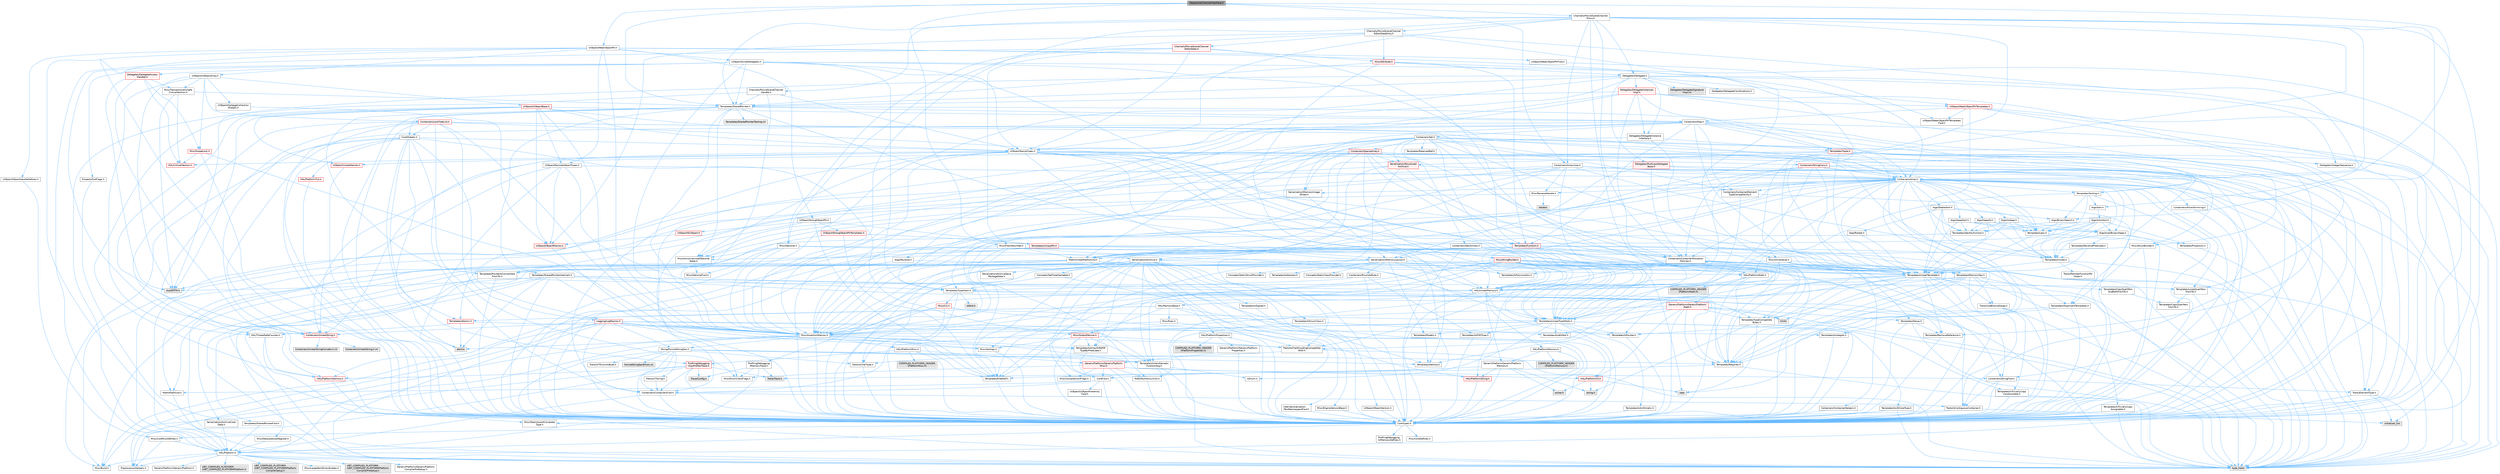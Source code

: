 digraph "ISequencerChannelInterface.h"
{
 // INTERACTIVE_SVG=YES
 // LATEX_PDF_SIZE
  bgcolor="transparent";
  edge [fontname=Helvetica,fontsize=10,labelfontname=Helvetica,labelfontsize=10];
  node [fontname=Helvetica,fontsize=10,shape=box,height=0.2,width=0.4];
  Node1 [id="Node000001",label="ISequencerChannelInterface.h",height=0.2,width=0.4,color="gray40", fillcolor="grey60", style="filled", fontcolor="black",tooltip=" "];
  Node1 -> Node2 [id="edge1_Node000001_Node000002",color="steelblue1",style="solid",tooltip=" "];
  Node2 [id="Node000002",label="Containers/ArrayView.h",height=0.2,width=0.4,color="grey40", fillcolor="white", style="filled",URL="$d7/df4/ArrayView_8h.html",tooltip=" "];
  Node2 -> Node3 [id="edge2_Node000002_Node000003",color="steelblue1",style="solid",tooltip=" "];
  Node3 [id="Node000003",label="CoreTypes.h",height=0.2,width=0.4,color="grey40", fillcolor="white", style="filled",URL="$dc/dec/CoreTypes_8h.html",tooltip=" "];
  Node3 -> Node4 [id="edge3_Node000003_Node000004",color="steelblue1",style="solid",tooltip=" "];
  Node4 [id="Node000004",label="HAL/Platform.h",height=0.2,width=0.4,color="grey40", fillcolor="white", style="filled",URL="$d9/dd0/Platform_8h.html",tooltip=" "];
  Node4 -> Node5 [id="edge4_Node000004_Node000005",color="steelblue1",style="solid",tooltip=" "];
  Node5 [id="Node000005",label="Misc/Build.h",height=0.2,width=0.4,color="grey40", fillcolor="white", style="filled",URL="$d3/dbb/Build_8h.html",tooltip=" "];
  Node4 -> Node6 [id="edge5_Node000004_Node000006",color="steelblue1",style="solid",tooltip=" "];
  Node6 [id="Node000006",label="Misc/LargeWorldCoordinates.h",height=0.2,width=0.4,color="grey40", fillcolor="white", style="filled",URL="$d2/dcb/LargeWorldCoordinates_8h.html",tooltip=" "];
  Node4 -> Node7 [id="edge6_Node000004_Node000007",color="steelblue1",style="solid",tooltip=" "];
  Node7 [id="Node000007",label="type_traits",height=0.2,width=0.4,color="grey60", fillcolor="#E0E0E0", style="filled",tooltip=" "];
  Node4 -> Node8 [id="edge7_Node000004_Node000008",color="steelblue1",style="solid",tooltip=" "];
  Node8 [id="Node000008",label="PreprocessorHelpers.h",height=0.2,width=0.4,color="grey40", fillcolor="white", style="filled",URL="$db/ddb/PreprocessorHelpers_8h.html",tooltip=" "];
  Node4 -> Node9 [id="edge8_Node000004_Node000009",color="steelblue1",style="solid",tooltip=" "];
  Node9 [id="Node000009",label="UBT_COMPILED_PLATFORM\l/UBT_COMPILED_PLATFORMPlatform\lCompilerPreSetup.h",height=0.2,width=0.4,color="grey60", fillcolor="#E0E0E0", style="filled",tooltip=" "];
  Node4 -> Node10 [id="edge9_Node000004_Node000010",color="steelblue1",style="solid",tooltip=" "];
  Node10 [id="Node000010",label="GenericPlatform/GenericPlatform\lCompilerPreSetup.h",height=0.2,width=0.4,color="grey40", fillcolor="white", style="filled",URL="$d9/dc8/GenericPlatformCompilerPreSetup_8h.html",tooltip=" "];
  Node4 -> Node11 [id="edge10_Node000004_Node000011",color="steelblue1",style="solid",tooltip=" "];
  Node11 [id="Node000011",label="GenericPlatform/GenericPlatform.h",height=0.2,width=0.4,color="grey40", fillcolor="white", style="filled",URL="$d6/d84/GenericPlatform_8h.html",tooltip=" "];
  Node4 -> Node12 [id="edge11_Node000004_Node000012",color="steelblue1",style="solid",tooltip=" "];
  Node12 [id="Node000012",label="UBT_COMPILED_PLATFORM\l/UBT_COMPILED_PLATFORMPlatform.h",height=0.2,width=0.4,color="grey60", fillcolor="#E0E0E0", style="filled",tooltip=" "];
  Node4 -> Node13 [id="edge12_Node000004_Node000013",color="steelblue1",style="solid",tooltip=" "];
  Node13 [id="Node000013",label="UBT_COMPILED_PLATFORM\l/UBT_COMPILED_PLATFORMPlatform\lCompilerSetup.h",height=0.2,width=0.4,color="grey60", fillcolor="#E0E0E0", style="filled",tooltip=" "];
  Node3 -> Node14 [id="edge13_Node000003_Node000014",color="steelblue1",style="solid",tooltip=" "];
  Node14 [id="Node000014",label="ProfilingDebugging\l/UMemoryDefines.h",height=0.2,width=0.4,color="grey40", fillcolor="white", style="filled",URL="$d2/da2/UMemoryDefines_8h.html",tooltip=" "];
  Node3 -> Node15 [id="edge14_Node000003_Node000015",color="steelblue1",style="solid",tooltip=" "];
  Node15 [id="Node000015",label="Misc/CoreMiscDefines.h",height=0.2,width=0.4,color="grey40", fillcolor="white", style="filled",URL="$da/d38/CoreMiscDefines_8h.html",tooltip=" "];
  Node15 -> Node4 [id="edge15_Node000015_Node000004",color="steelblue1",style="solid",tooltip=" "];
  Node15 -> Node8 [id="edge16_Node000015_Node000008",color="steelblue1",style="solid",tooltip=" "];
  Node3 -> Node16 [id="edge17_Node000003_Node000016",color="steelblue1",style="solid",tooltip=" "];
  Node16 [id="Node000016",label="Misc/CoreDefines.h",height=0.2,width=0.4,color="grey40", fillcolor="white", style="filled",URL="$d3/dd2/CoreDefines_8h.html",tooltip=" "];
  Node2 -> Node17 [id="edge18_Node000002_Node000017",color="steelblue1",style="solid",tooltip=" "];
  Node17 [id="Node000017",label="Containers/ContainersFwd.h",height=0.2,width=0.4,color="grey40", fillcolor="white", style="filled",URL="$d4/d0a/ContainersFwd_8h.html",tooltip=" "];
  Node17 -> Node4 [id="edge19_Node000017_Node000004",color="steelblue1",style="solid",tooltip=" "];
  Node17 -> Node3 [id="edge20_Node000017_Node000003",color="steelblue1",style="solid",tooltip=" "];
  Node17 -> Node18 [id="edge21_Node000017_Node000018",color="steelblue1",style="solid",tooltip=" "];
  Node18 [id="Node000018",label="Traits/IsContiguousContainer.h",height=0.2,width=0.4,color="grey40", fillcolor="white", style="filled",URL="$d5/d3c/IsContiguousContainer_8h.html",tooltip=" "];
  Node18 -> Node3 [id="edge22_Node000018_Node000003",color="steelblue1",style="solid",tooltip=" "];
  Node18 -> Node19 [id="edge23_Node000018_Node000019",color="steelblue1",style="solid",tooltip=" "];
  Node19 [id="Node000019",label="Misc/StaticAssertComplete\lType.h",height=0.2,width=0.4,color="grey40", fillcolor="white", style="filled",URL="$d5/d4e/StaticAssertCompleteType_8h.html",tooltip=" "];
  Node18 -> Node20 [id="edge24_Node000018_Node000020",color="steelblue1",style="solid",tooltip=" "];
  Node20 [id="Node000020",label="initializer_list",height=0.2,width=0.4,color="grey60", fillcolor="#E0E0E0", style="filled",tooltip=" "];
  Node2 -> Node21 [id="edge25_Node000002_Node000021",color="steelblue1",style="solid",tooltip=" "];
  Node21 [id="Node000021",label="Misc/AssertionMacros.h",height=0.2,width=0.4,color="grey40", fillcolor="white", style="filled",URL="$d0/dfa/AssertionMacros_8h.html",tooltip=" "];
  Node21 -> Node3 [id="edge26_Node000021_Node000003",color="steelblue1",style="solid",tooltip=" "];
  Node21 -> Node4 [id="edge27_Node000021_Node000004",color="steelblue1",style="solid",tooltip=" "];
  Node21 -> Node22 [id="edge28_Node000021_Node000022",color="steelblue1",style="solid",tooltip=" "];
  Node22 [id="Node000022",label="HAL/PlatformMisc.h",height=0.2,width=0.4,color="grey40", fillcolor="white", style="filled",URL="$d0/df5/PlatformMisc_8h.html",tooltip=" "];
  Node22 -> Node3 [id="edge29_Node000022_Node000003",color="steelblue1",style="solid",tooltip=" "];
  Node22 -> Node23 [id="edge30_Node000022_Node000023",color="steelblue1",style="solid",tooltip=" "];
  Node23 [id="Node000023",label="GenericPlatform/GenericPlatform\lMisc.h",height=0.2,width=0.4,color="red", fillcolor="#FFF0F0", style="filled",URL="$db/d9a/GenericPlatformMisc_8h.html",tooltip=" "];
  Node23 -> Node24 [id="edge31_Node000023_Node000024",color="steelblue1",style="solid",tooltip=" "];
  Node24 [id="Node000024",label="Containers/StringFwd.h",height=0.2,width=0.4,color="grey40", fillcolor="white", style="filled",URL="$df/d37/StringFwd_8h.html",tooltip=" "];
  Node24 -> Node3 [id="edge32_Node000024_Node000003",color="steelblue1",style="solid",tooltip=" "];
  Node24 -> Node25 [id="edge33_Node000024_Node000025",color="steelblue1",style="solid",tooltip=" "];
  Node25 [id="Node000025",label="Traits/ElementType.h",height=0.2,width=0.4,color="grey40", fillcolor="white", style="filled",URL="$d5/d4f/ElementType_8h.html",tooltip=" "];
  Node25 -> Node4 [id="edge34_Node000025_Node000004",color="steelblue1",style="solid",tooltip=" "];
  Node25 -> Node20 [id="edge35_Node000025_Node000020",color="steelblue1",style="solid",tooltip=" "];
  Node25 -> Node7 [id="edge36_Node000025_Node000007",color="steelblue1",style="solid",tooltip=" "];
  Node24 -> Node18 [id="edge37_Node000024_Node000018",color="steelblue1",style="solid",tooltip=" "];
  Node23 -> Node26 [id="edge38_Node000023_Node000026",color="steelblue1",style="solid",tooltip=" "];
  Node26 [id="Node000026",label="CoreFwd.h",height=0.2,width=0.4,color="grey40", fillcolor="white", style="filled",URL="$d1/d1e/CoreFwd_8h.html",tooltip=" "];
  Node26 -> Node3 [id="edge39_Node000026_Node000003",color="steelblue1",style="solid",tooltip=" "];
  Node26 -> Node17 [id="edge40_Node000026_Node000017",color="steelblue1",style="solid",tooltip=" "];
  Node26 -> Node27 [id="edge41_Node000026_Node000027",color="steelblue1",style="solid",tooltip=" "];
  Node27 [id="Node000027",label="Math/MathFwd.h",height=0.2,width=0.4,color="grey40", fillcolor="white", style="filled",URL="$d2/d10/MathFwd_8h.html",tooltip=" "];
  Node27 -> Node4 [id="edge42_Node000027_Node000004",color="steelblue1",style="solid",tooltip=" "];
  Node26 -> Node28 [id="edge43_Node000026_Node000028",color="steelblue1",style="solid",tooltip=" "];
  Node28 [id="Node000028",label="UObject/UObjectHierarchy\lFwd.h",height=0.2,width=0.4,color="grey40", fillcolor="white", style="filled",URL="$d3/d13/UObjectHierarchyFwd_8h.html",tooltip=" "];
  Node23 -> Node3 [id="edge44_Node000023_Node000003",color="steelblue1",style="solid",tooltip=" "];
  Node23 -> Node30 [id="edge45_Node000023_Node000030",color="steelblue1",style="solid",tooltip=" "];
  Node30 [id="Node000030",label="HAL/PlatformCrt.h",height=0.2,width=0.4,color="red", fillcolor="#FFF0F0", style="filled",URL="$d8/d75/PlatformCrt_8h.html",tooltip=" "];
  Node30 -> Node31 [id="edge46_Node000030_Node000031",color="steelblue1",style="solid",tooltip=" "];
  Node31 [id="Node000031",label="new",height=0.2,width=0.4,color="grey60", fillcolor="#E0E0E0", style="filled",tooltip=" "];
  Node30 -> Node32 [id="edge47_Node000030_Node000032",color="steelblue1",style="solid",tooltip=" "];
  Node32 [id="Node000032",label="wchar.h",height=0.2,width=0.4,color="grey60", fillcolor="#E0E0E0", style="filled",tooltip=" "];
  Node30 -> Node39 [id="edge48_Node000030_Node000039",color="steelblue1",style="solid",tooltip=" "];
  Node39 [id="Node000039",label="string.h",height=0.2,width=0.4,color="grey60", fillcolor="#E0E0E0", style="filled",tooltip=" "];
  Node23 -> Node40 [id="edge49_Node000023_Node000040",color="steelblue1",style="solid",tooltip=" "];
  Node40 [id="Node000040",label="Math/NumericLimits.h",height=0.2,width=0.4,color="grey40", fillcolor="white", style="filled",URL="$df/d1b/NumericLimits_8h.html",tooltip=" "];
  Node40 -> Node3 [id="edge50_Node000040_Node000003",color="steelblue1",style="solid",tooltip=" "];
  Node23 -> Node41 [id="edge51_Node000023_Node000041",color="steelblue1",style="solid",tooltip=" "];
  Node41 [id="Node000041",label="Misc/CompressionFlags.h",height=0.2,width=0.4,color="grey40", fillcolor="white", style="filled",URL="$d9/d76/CompressionFlags_8h.html",tooltip=" "];
  Node23 -> Node42 [id="edge52_Node000023_Node000042",color="steelblue1",style="solid",tooltip=" "];
  Node42 [id="Node000042",label="Misc/EnumClassFlags.h",height=0.2,width=0.4,color="grey40", fillcolor="white", style="filled",URL="$d8/de7/EnumClassFlags_8h.html",tooltip=" "];
  Node22 -> Node45 [id="edge53_Node000022_Node000045",color="steelblue1",style="solid",tooltip=" "];
  Node45 [id="Node000045",label="COMPILED_PLATFORM_HEADER\l(PlatformMisc.h)",height=0.2,width=0.4,color="grey60", fillcolor="#E0E0E0", style="filled",tooltip=" "];
  Node22 -> Node46 [id="edge54_Node000022_Node000046",color="steelblue1",style="solid",tooltip=" "];
  Node46 [id="Node000046",label="ProfilingDebugging\l/CpuProfilerTrace.h",height=0.2,width=0.4,color="red", fillcolor="#FFF0F0", style="filled",URL="$da/dcb/CpuProfilerTrace_8h.html",tooltip=" "];
  Node46 -> Node3 [id="edge55_Node000046_Node000003",color="steelblue1",style="solid",tooltip=" "];
  Node46 -> Node17 [id="edge56_Node000046_Node000017",color="steelblue1",style="solid",tooltip=" "];
  Node46 -> Node47 [id="edge57_Node000046_Node000047",color="steelblue1",style="solid",tooltip=" "];
  Node47 [id="Node000047",label="HAL/PlatformAtomics.h",height=0.2,width=0.4,color="red", fillcolor="#FFF0F0", style="filled",URL="$d3/d36/PlatformAtomics_8h.html",tooltip=" "];
  Node47 -> Node3 [id="edge58_Node000047_Node000003",color="steelblue1",style="solid",tooltip=" "];
  Node46 -> Node8 [id="edge59_Node000046_Node000008",color="steelblue1",style="solid",tooltip=" "];
  Node46 -> Node5 [id="edge60_Node000046_Node000005",color="steelblue1",style="solid",tooltip=" "];
  Node46 -> Node50 [id="edge61_Node000046_Node000050",color="steelblue1",style="solid",tooltip=" "];
  Node50 [id="Node000050",label="Trace/Config.h",height=0.2,width=0.4,color="grey60", fillcolor="#E0E0E0", style="filled",tooltip=" "];
  Node46 -> Node53 [id="edge62_Node000046_Node000053",color="steelblue1",style="solid",tooltip=" "];
  Node53 [id="Node000053",label="Trace/Trace.h",height=0.2,width=0.4,color="grey60", fillcolor="#E0E0E0", style="filled",tooltip=" "];
  Node21 -> Node8 [id="edge63_Node000021_Node000008",color="steelblue1",style="solid",tooltip=" "];
  Node21 -> Node54 [id="edge64_Node000021_Node000054",color="steelblue1",style="solid",tooltip=" "];
  Node54 [id="Node000054",label="Templates/EnableIf.h",height=0.2,width=0.4,color="grey40", fillcolor="white", style="filled",URL="$d7/d60/EnableIf_8h.html",tooltip=" "];
  Node54 -> Node3 [id="edge65_Node000054_Node000003",color="steelblue1",style="solid",tooltip=" "];
  Node21 -> Node55 [id="edge66_Node000021_Node000055",color="steelblue1",style="solid",tooltip=" "];
  Node55 [id="Node000055",label="Templates/IsArrayOrRefOf\lTypeByPredicate.h",height=0.2,width=0.4,color="grey40", fillcolor="white", style="filled",URL="$d6/da1/IsArrayOrRefOfTypeByPredicate_8h.html",tooltip=" "];
  Node55 -> Node3 [id="edge67_Node000055_Node000003",color="steelblue1",style="solid",tooltip=" "];
  Node21 -> Node56 [id="edge68_Node000021_Node000056",color="steelblue1",style="solid",tooltip=" "];
  Node56 [id="Node000056",label="Templates/IsValidVariadic\lFunctionArg.h",height=0.2,width=0.4,color="grey40", fillcolor="white", style="filled",URL="$d0/dc8/IsValidVariadicFunctionArg_8h.html",tooltip=" "];
  Node56 -> Node3 [id="edge69_Node000056_Node000003",color="steelblue1",style="solid",tooltip=" "];
  Node56 -> Node57 [id="edge70_Node000056_Node000057",color="steelblue1",style="solid",tooltip=" "];
  Node57 [id="Node000057",label="IsEnum.h",height=0.2,width=0.4,color="grey40", fillcolor="white", style="filled",URL="$d4/de5/IsEnum_8h.html",tooltip=" "];
  Node56 -> Node7 [id="edge71_Node000056_Node000007",color="steelblue1",style="solid",tooltip=" "];
  Node21 -> Node58 [id="edge72_Node000021_Node000058",color="steelblue1",style="solid",tooltip=" "];
  Node58 [id="Node000058",label="Traits/IsCharEncodingCompatible\lWith.h",height=0.2,width=0.4,color="grey40", fillcolor="white", style="filled",URL="$df/dd1/IsCharEncodingCompatibleWith_8h.html",tooltip=" "];
  Node58 -> Node7 [id="edge73_Node000058_Node000007",color="steelblue1",style="solid",tooltip=" "];
  Node58 -> Node59 [id="edge74_Node000058_Node000059",color="steelblue1",style="solid",tooltip=" "];
  Node59 [id="Node000059",label="Traits/IsCharType.h",height=0.2,width=0.4,color="grey40", fillcolor="white", style="filled",URL="$db/d51/IsCharType_8h.html",tooltip=" "];
  Node59 -> Node3 [id="edge75_Node000059_Node000003",color="steelblue1",style="solid",tooltip=" "];
  Node21 -> Node60 [id="edge76_Node000021_Node000060",color="steelblue1",style="solid",tooltip=" "];
  Node60 [id="Node000060",label="Misc/VarArgs.h",height=0.2,width=0.4,color="grey40", fillcolor="white", style="filled",URL="$d5/d6f/VarArgs_8h.html",tooltip=" "];
  Node60 -> Node3 [id="edge77_Node000060_Node000003",color="steelblue1",style="solid",tooltip=" "];
  Node21 -> Node61 [id="edge78_Node000021_Node000061",color="steelblue1",style="solid",tooltip=" "];
  Node61 [id="Node000061",label="String/FormatStringSan.h",height=0.2,width=0.4,color="grey40", fillcolor="white", style="filled",URL="$d3/d8b/FormatStringSan_8h.html",tooltip=" "];
  Node61 -> Node7 [id="edge79_Node000061_Node000007",color="steelblue1",style="solid",tooltip=" "];
  Node61 -> Node3 [id="edge80_Node000061_Node000003",color="steelblue1",style="solid",tooltip=" "];
  Node61 -> Node62 [id="edge81_Node000061_Node000062",color="steelblue1",style="solid",tooltip=" "];
  Node62 [id="Node000062",label="Templates/Requires.h",height=0.2,width=0.4,color="grey40", fillcolor="white", style="filled",URL="$dc/d96/Requires_8h.html",tooltip=" "];
  Node62 -> Node54 [id="edge82_Node000062_Node000054",color="steelblue1",style="solid",tooltip=" "];
  Node62 -> Node7 [id="edge83_Node000062_Node000007",color="steelblue1",style="solid",tooltip=" "];
  Node61 -> Node63 [id="edge84_Node000061_Node000063",color="steelblue1",style="solid",tooltip=" "];
  Node63 [id="Node000063",label="Templates/Identity.h",height=0.2,width=0.4,color="grey40", fillcolor="white", style="filled",URL="$d0/dd5/Identity_8h.html",tooltip=" "];
  Node61 -> Node56 [id="edge85_Node000061_Node000056",color="steelblue1",style="solid",tooltip=" "];
  Node61 -> Node59 [id="edge86_Node000061_Node000059",color="steelblue1",style="solid",tooltip=" "];
  Node61 -> Node64 [id="edge87_Node000061_Node000064",color="steelblue1",style="solid",tooltip=" "];
  Node64 [id="Node000064",label="Traits/IsTEnumAsByte.h",height=0.2,width=0.4,color="grey40", fillcolor="white", style="filled",URL="$d1/de6/IsTEnumAsByte_8h.html",tooltip=" "];
  Node61 -> Node65 [id="edge88_Node000061_Node000065",color="steelblue1",style="solid",tooltip=" "];
  Node65 [id="Node000065",label="Traits/IsTString.h",height=0.2,width=0.4,color="grey40", fillcolor="white", style="filled",URL="$d0/df8/IsTString_8h.html",tooltip=" "];
  Node65 -> Node17 [id="edge89_Node000065_Node000017",color="steelblue1",style="solid",tooltip=" "];
  Node61 -> Node17 [id="edge90_Node000061_Node000017",color="steelblue1",style="solid",tooltip=" "];
  Node61 -> Node66 [id="edge91_Node000061_Node000066",color="steelblue1",style="solid",tooltip=" "];
  Node66 [id="Node000066",label="FormatStringSanErrors.inl",height=0.2,width=0.4,color="grey60", fillcolor="#E0E0E0", style="filled",tooltip=" "];
  Node21 -> Node67 [id="edge92_Node000021_Node000067",color="steelblue1",style="solid",tooltip=" "];
  Node67 [id="Node000067",label="atomic",height=0.2,width=0.4,color="grey60", fillcolor="#E0E0E0", style="filled",tooltip=" "];
  Node2 -> Node68 [id="edge93_Node000002_Node000068",color="steelblue1",style="solid",tooltip=" "];
  Node68 [id="Node000068",label="Misc/ReverseIterate.h",height=0.2,width=0.4,color="grey40", fillcolor="white", style="filled",URL="$db/de3/ReverseIterate_8h.html",tooltip=" "];
  Node68 -> Node4 [id="edge94_Node000068_Node000004",color="steelblue1",style="solid",tooltip=" "];
  Node68 -> Node69 [id="edge95_Node000068_Node000069",color="steelblue1",style="solid",tooltip=" "];
  Node69 [id="Node000069",label="iterator",height=0.2,width=0.4,color="grey60", fillcolor="#E0E0E0", style="filled",tooltip=" "];
  Node2 -> Node70 [id="edge96_Node000002_Node000070",color="steelblue1",style="solid",tooltip=" "];
  Node70 [id="Node000070",label="Misc/IntrusiveUnsetOptional\lState.h",height=0.2,width=0.4,color="grey40", fillcolor="white", style="filled",URL="$d2/d0a/IntrusiveUnsetOptionalState_8h.html",tooltip=" "];
  Node70 -> Node71 [id="edge97_Node000070_Node000071",color="steelblue1",style="solid",tooltip=" "];
  Node71 [id="Node000071",label="Misc/OptionalFwd.h",height=0.2,width=0.4,color="grey40", fillcolor="white", style="filled",URL="$dc/d50/OptionalFwd_8h.html",tooltip=" "];
  Node2 -> Node72 [id="edge98_Node000002_Node000072",color="steelblue1",style="solid",tooltip=" "];
  Node72 [id="Node000072",label="Templates/Invoke.h",height=0.2,width=0.4,color="grey40", fillcolor="white", style="filled",URL="$d7/deb/Invoke_8h.html",tooltip=" "];
  Node72 -> Node3 [id="edge99_Node000072_Node000003",color="steelblue1",style="solid",tooltip=" "];
  Node72 -> Node73 [id="edge100_Node000072_Node000073",color="steelblue1",style="solid",tooltip=" "];
  Node73 [id="Node000073",label="Traits/MemberFunctionPtr\lOuter.h",height=0.2,width=0.4,color="grey40", fillcolor="white", style="filled",URL="$db/da7/MemberFunctionPtrOuter_8h.html",tooltip=" "];
  Node72 -> Node74 [id="edge101_Node000072_Node000074",color="steelblue1",style="solid",tooltip=" "];
  Node74 [id="Node000074",label="Templates/UnrealTemplate.h",height=0.2,width=0.4,color="grey40", fillcolor="white", style="filled",URL="$d4/d24/UnrealTemplate_8h.html",tooltip=" "];
  Node74 -> Node3 [id="edge102_Node000074_Node000003",color="steelblue1",style="solid",tooltip=" "];
  Node74 -> Node75 [id="edge103_Node000074_Node000075",color="steelblue1",style="solid",tooltip=" "];
  Node75 [id="Node000075",label="Templates/IsPointer.h",height=0.2,width=0.4,color="grey40", fillcolor="white", style="filled",URL="$d7/d05/IsPointer_8h.html",tooltip=" "];
  Node75 -> Node3 [id="edge104_Node000075_Node000003",color="steelblue1",style="solid",tooltip=" "];
  Node74 -> Node76 [id="edge105_Node000074_Node000076",color="steelblue1",style="solid",tooltip=" "];
  Node76 [id="Node000076",label="HAL/UnrealMemory.h",height=0.2,width=0.4,color="grey40", fillcolor="white", style="filled",URL="$d9/d96/UnrealMemory_8h.html",tooltip=" "];
  Node76 -> Node3 [id="edge106_Node000076_Node000003",color="steelblue1",style="solid",tooltip=" "];
  Node76 -> Node77 [id="edge107_Node000076_Node000077",color="steelblue1",style="solid",tooltip=" "];
  Node77 [id="Node000077",label="GenericPlatform/GenericPlatform\lMemory.h",height=0.2,width=0.4,color="grey40", fillcolor="white", style="filled",URL="$dd/d22/GenericPlatformMemory_8h.html",tooltip=" "];
  Node77 -> Node26 [id="edge108_Node000077_Node000026",color="steelblue1",style="solid",tooltip=" "];
  Node77 -> Node3 [id="edge109_Node000077_Node000003",color="steelblue1",style="solid",tooltip=" "];
  Node77 -> Node78 [id="edge110_Node000077_Node000078",color="steelblue1",style="solid",tooltip=" "];
  Node78 [id="Node000078",label="HAL/PlatformString.h",height=0.2,width=0.4,color="red", fillcolor="#FFF0F0", style="filled",URL="$db/db5/PlatformString_8h.html",tooltip=" "];
  Node78 -> Node3 [id="edge111_Node000078_Node000003",color="steelblue1",style="solid",tooltip=" "];
  Node77 -> Node39 [id="edge112_Node000077_Node000039",color="steelblue1",style="solid",tooltip=" "];
  Node77 -> Node32 [id="edge113_Node000077_Node000032",color="steelblue1",style="solid",tooltip=" "];
  Node76 -> Node80 [id="edge114_Node000076_Node000080",color="steelblue1",style="solid",tooltip=" "];
  Node80 [id="Node000080",label="HAL/MemoryBase.h",height=0.2,width=0.4,color="grey40", fillcolor="white", style="filled",URL="$d6/d9f/MemoryBase_8h.html",tooltip=" "];
  Node80 -> Node3 [id="edge115_Node000080_Node000003",color="steelblue1",style="solid",tooltip=" "];
  Node80 -> Node47 [id="edge116_Node000080_Node000047",color="steelblue1",style="solid",tooltip=" "];
  Node80 -> Node30 [id="edge117_Node000080_Node000030",color="steelblue1",style="solid",tooltip=" "];
  Node80 -> Node81 [id="edge118_Node000080_Node000081",color="steelblue1",style="solid",tooltip=" "];
  Node81 [id="Node000081",label="Misc/Exec.h",height=0.2,width=0.4,color="grey40", fillcolor="white", style="filled",URL="$de/ddb/Exec_8h.html",tooltip=" "];
  Node81 -> Node3 [id="edge119_Node000081_Node000003",color="steelblue1",style="solid",tooltip=" "];
  Node81 -> Node21 [id="edge120_Node000081_Node000021",color="steelblue1",style="solid",tooltip=" "];
  Node80 -> Node82 [id="edge121_Node000080_Node000082",color="steelblue1",style="solid",tooltip=" "];
  Node82 [id="Node000082",label="Misc/OutputDevice.h",height=0.2,width=0.4,color="red", fillcolor="#FFF0F0", style="filled",URL="$d7/d32/OutputDevice_8h.html",tooltip=" "];
  Node82 -> Node26 [id="edge122_Node000082_Node000026",color="steelblue1",style="solid",tooltip=" "];
  Node82 -> Node3 [id="edge123_Node000082_Node000003",color="steelblue1",style="solid",tooltip=" "];
  Node82 -> Node60 [id="edge124_Node000082_Node000060",color="steelblue1",style="solid",tooltip=" "];
  Node82 -> Node55 [id="edge125_Node000082_Node000055",color="steelblue1",style="solid",tooltip=" "];
  Node82 -> Node56 [id="edge126_Node000082_Node000056",color="steelblue1",style="solid",tooltip=" "];
  Node82 -> Node58 [id="edge127_Node000082_Node000058",color="steelblue1",style="solid",tooltip=" "];
  Node80 -> Node84 [id="edge128_Node000080_Node000084",color="steelblue1",style="solid",tooltip=" "];
  Node84 [id="Node000084",label="Templates/Atomic.h",height=0.2,width=0.4,color="red", fillcolor="#FFF0F0", style="filled",URL="$d3/d91/Atomic_8h.html",tooltip=" "];
  Node84 -> Node85 [id="edge129_Node000084_Node000085",color="steelblue1",style="solid",tooltip=" "];
  Node85 [id="Node000085",label="HAL/ThreadSafeCounter.h",height=0.2,width=0.4,color="grey40", fillcolor="white", style="filled",URL="$dc/dc9/ThreadSafeCounter_8h.html",tooltip=" "];
  Node85 -> Node3 [id="edge130_Node000085_Node000003",color="steelblue1",style="solid",tooltip=" "];
  Node85 -> Node47 [id="edge131_Node000085_Node000047",color="steelblue1",style="solid",tooltip=" "];
  Node84 -> Node87 [id="edge132_Node000084_Node000087",color="steelblue1",style="solid",tooltip=" "];
  Node87 [id="Node000087",label="Templates/IsIntegral.h",height=0.2,width=0.4,color="grey40", fillcolor="white", style="filled",URL="$da/d64/IsIntegral_8h.html",tooltip=" "];
  Node87 -> Node3 [id="edge133_Node000087_Node000003",color="steelblue1",style="solid",tooltip=" "];
  Node84 -> Node67 [id="edge134_Node000084_Node000067",color="steelblue1",style="solid",tooltip=" "];
  Node76 -> Node93 [id="edge135_Node000076_Node000093",color="steelblue1",style="solid",tooltip=" "];
  Node93 [id="Node000093",label="HAL/PlatformMemory.h",height=0.2,width=0.4,color="grey40", fillcolor="white", style="filled",URL="$de/d68/PlatformMemory_8h.html",tooltip=" "];
  Node93 -> Node3 [id="edge136_Node000093_Node000003",color="steelblue1",style="solid",tooltip=" "];
  Node93 -> Node77 [id="edge137_Node000093_Node000077",color="steelblue1",style="solid",tooltip=" "];
  Node93 -> Node94 [id="edge138_Node000093_Node000094",color="steelblue1",style="solid",tooltip=" "];
  Node94 [id="Node000094",label="COMPILED_PLATFORM_HEADER\l(PlatformMemory.h)",height=0.2,width=0.4,color="grey60", fillcolor="#E0E0E0", style="filled",tooltip=" "];
  Node76 -> Node95 [id="edge139_Node000076_Node000095",color="steelblue1",style="solid",tooltip=" "];
  Node95 [id="Node000095",label="ProfilingDebugging\l/MemoryTrace.h",height=0.2,width=0.4,color="grey40", fillcolor="white", style="filled",URL="$da/dd7/MemoryTrace_8h.html",tooltip=" "];
  Node95 -> Node4 [id="edge140_Node000095_Node000004",color="steelblue1",style="solid",tooltip=" "];
  Node95 -> Node42 [id="edge141_Node000095_Node000042",color="steelblue1",style="solid",tooltip=" "];
  Node95 -> Node50 [id="edge142_Node000095_Node000050",color="steelblue1",style="solid",tooltip=" "];
  Node95 -> Node53 [id="edge143_Node000095_Node000053",color="steelblue1",style="solid",tooltip=" "];
  Node76 -> Node75 [id="edge144_Node000076_Node000075",color="steelblue1",style="solid",tooltip=" "];
  Node74 -> Node96 [id="edge145_Node000074_Node000096",color="steelblue1",style="solid",tooltip=" "];
  Node96 [id="Node000096",label="Templates/CopyQualifiers\lAndRefsFromTo.h",height=0.2,width=0.4,color="grey40", fillcolor="white", style="filled",URL="$d3/db3/CopyQualifiersAndRefsFromTo_8h.html",tooltip=" "];
  Node96 -> Node97 [id="edge146_Node000096_Node000097",color="steelblue1",style="solid",tooltip=" "];
  Node97 [id="Node000097",label="Templates/CopyQualifiers\lFromTo.h",height=0.2,width=0.4,color="grey40", fillcolor="white", style="filled",URL="$d5/db4/CopyQualifiersFromTo_8h.html",tooltip=" "];
  Node74 -> Node98 [id="edge147_Node000074_Node000098",color="steelblue1",style="solid",tooltip=" "];
  Node98 [id="Node000098",label="Templates/UnrealTypeTraits.h",height=0.2,width=0.4,color="grey40", fillcolor="white", style="filled",URL="$d2/d2d/UnrealTypeTraits_8h.html",tooltip=" "];
  Node98 -> Node3 [id="edge148_Node000098_Node000003",color="steelblue1",style="solid",tooltip=" "];
  Node98 -> Node75 [id="edge149_Node000098_Node000075",color="steelblue1",style="solid",tooltip=" "];
  Node98 -> Node21 [id="edge150_Node000098_Node000021",color="steelblue1",style="solid",tooltip=" "];
  Node98 -> Node89 [id="edge151_Node000098_Node000089",color="steelblue1",style="solid",tooltip=" "];
  Node89 [id="Node000089",label="Templates/AndOrNot.h",height=0.2,width=0.4,color="grey40", fillcolor="white", style="filled",URL="$db/d0a/AndOrNot_8h.html",tooltip=" "];
  Node89 -> Node3 [id="edge152_Node000089_Node000003",color="steelblue1",style="solid",tooltip=" "];
  Node98 -> Node54 [id="edge153_Node000098_Node000054",color="steelblue1",style="solid",tooltip=" "];
  Node98 -> Node99 [id="edge154_Node000098_Node000099",color="steelblue1",style="solid",tooltip=" "];
  Node99 [id="Node000099",label="Templates/IsArithmetic.h",height=0.2,width=0.4,color="grey40", fillcolor="white", style="filled",URL="$d2/d5d/IsArithmetic_8h.html",tooltip=" "];
  Node99 -> Node3 [id="edge155_Node000099_Node000003",color="steelblue1",style="solid",tooltip=" "];
  Node98 -> Node57 [id="edge156_Node000098_Node000057",color="steelblue1",style="solid",tooltip=" "];
  Node98 -> Node100 [id="edge157_Node000098_Node000100",color="steelblue1",style="solid",tooltip=" "];
  Node100 [id="Node000100",label="Templates/Models.h",height=0.2,width=0.4,color="grey40", fillcolor="white", style="filled",URL="$d3/d0c/Models_8h.html",tooltip=" "];
  Node100 -> Node63 [id="edge158_Node000100_Node000063",color="steelblue1",style="solid",tooltip=" "];
  Node98 -> Node101 [id="edge159_Node000098_Node000101",color="steelblue1",style="solid",tooltip=" "];
  Node101 [id="Node000101",label="Templates/IsPODType.h",height=0.2,width=0.4,color="grey40", fillcolor="white", style="filled",URL="$d7/db1/IsPODType_8h.html",tooltip=" "];
  Node101 -> Node3 [id="edge160_Node000101_Node000003",color="steelblue1",style="solid",tooltip=" "];
  Node98 -> Node102 [id="edge161_Node000098_Node000102",color="steelblue1",style="solid",tooltip=" "];
  Node102 [id="Node000102",label="Templates/IsUECoreType.h",height=0.2,width=0.4,color="grey40", fillcolor="white", style="filled",URL="$d1/db8/IsUECoreType_8h.html",tooltip=" "];
  Node102 -> Node3 [id="edge162_Node000102_Node000003",color="steelblue1",style="solid",tooltip=" "];
  Node102 -> Node7 [id="edge163_Node000102_Node000007",color="steelblue1",style="solid",tooltip=" "];
  Node98 -> Node90 [id="edge164_Node000098_Node000090",color="steelblue1",style="solid",tooltip=" "];
  Node90 [id="Node000090",label="Templates/IsTriviallyCopy\lConstructible.h",height=0.2,width=0.4,color="grey40", fillcolor="white", style="filled",URL="$d3/d78/IsTriviallyCopyConstructible_8h.html",tooltip=" "];
  Node90 -> Node3 [id="edge165_Node000090_Node000003",color="steelblue1",style="solid",tooltip=" "];
  Node90 -> Node7 [id="edge166_Node000090_Node000007",color="steelblue1",style="solid",tooltip=" "];
  Node74 -> Node103 [id="edge167_Node000074_Node000103",color="steelblue1",style="solid",tooltip=" "];
  Node103 [id="Node000103",label="Templates/RemoveReference.h",height=0.2,width=0.4,color="grey40", fillcolor="white", style="filled",URL="$da/dbe/RemoveReference_8h.html",tooltip=" "];
  Node103 -> Node3 [id="edge168_Node000103_Node000003",color="steelblue1",style="solid",tooltip=" "];
  Node74 -> Node62 [id="edge169_Node000074_Node000062",color="steelblue1",style="solid",tooltip=" "];
  Node74 -> Node104 [id="edge170_Node000074_Node000104",color="steelblue1",style="solid",tooltip=" "];
  Node104 [id="Node000104",label="Templates/TypeCompatible\lBytes.h",height=0.2,width=0.4,color="grey40", fillcolor="white", style="filled",URL="$df/d0a/TypeCompatibleBytes_8h.html",tooltip=" "];
  Node104 -> Node3 [id="edge171_Node000104_Node000003",color="steelblue1",style="solid",tooltip=" "];
  Node104 -> Node39 [id="edge172_Node000104_Node000039",color="steelblue1",style="solid",tooltip=" "];
  Node104 -> Node31 [id="edge173_Node000104_Node000031",color="steelblue1",style="solid",tooltip=" "];
  Node104 -> Node7 [id="edge174_Node000104_Node000007",color="steelblue1",style="solid",tooltip=" "];
  Node74 -> Node63 [id="edge175_Node000074_Node000063",color="steelblue1",style="solid",tooltip=" "];
  Node74 -> Node18 [id="edge176_Node000074_Node000018",color="steelblue1",style="solid",tooltip=" "];
  Node74 -> Node105 [id="edge177_Node000074_Node000105",color="steelblue1",style="solid",tooltip=" "];
  Node105 [id="Node000105",label="Traits/UseBitwiseSwap.h",height=0.2,width=0.4,color="grey40", fillcolor="white", style="filled",URL="$db/df3/UseBitwiseSwap_8h.html",tooltip=" "];
  Node105 -> Node3 [id="edge178_Node000105_Node000003",color="steelblue1",style="solid",tooltip=" "];
  Node105 -> Node7 [id="edge179_Node000105_Node000007",color="steelblue1",style="solid",tooltip=" "];
  Node74 -> Node7 [id="edge180_Node000074_Node000007",color="steelblue1",style="solid",tooltip=" "];
  Node72 -> Node7 [id="edge181_Node000072_Node000007",color="steelblue1",style="solid",tooltip=" "];
  Node2 -> Node98 [id="edge182_Node000002_Node000098",color="steelblue1",style="solid",tooltip=" "];
  Node2 -> Node25 [id="edge183_Node000002_Node000025",color="steelblue1",style="solid",tooltip=" "];
  Node2 -> Node106 [id="edge184_Node000002_Node000106",color="steelblue1",style="solid",tooltip=" "];
  Node106 [id="Node000106",label="Containers/Array.h",height=0.2,width=0.4,color="grey40", fillcolor="white", style="filled",URL="$df/dd0/Array_8h.html",tooltip=" "];
  Node106 -> Node3 [id="edge185_Node000106_Node000003",color="steelblue1",style="solid",tooltip=" "];
  Node106 -> Node21 [id="edge186_Node000106_Node000021",color="steelblue1",style="solid",tooltip=" "];
  Node106 -> Node70 [id="edge187_Node000106_Node000070",color="steelblue1",style="solid",tooltip=" "];
  Node106 -> Node68 [id="edge188_Node000106_Node000068",color="steelblue1",style="solid",tooltip=" "];
  Node106 -> Node76 [id="edge189_Node000106_Node000076",color="steelblue1",style="solid",tooltip=" "];
  Node106 -> Node98 [id="edge190_Node000106_Node000098",color="steelblue1",style="solid",tooltip=" "];
  Node106 -> Node74 [id="edge191_Node000106_Node000074",color="steelblue1",style="solid",tooltip=" "];
  Node106 -> Node107 [id="edge192_Node000106_Node000107",color="steelblue1",style="solid",tooltip=" "];
  Node107 [id="Node000107",label="Containers/AllowShrinking.h",height=0.2,width=0.4,color="grey40", fillcolor="white", style="filled",URL="$d7/d1a/AllowShrinking_8h.html",tooltip=" "];
  Node107 -> Node3 [id="edge193_Node000107_Node000003",color="steelblue1",style="solid",tooltip=" "];
  Node106 -> Node108 [id="edge194_Node000106_Node000108",color="steelblue1",style="solid",tooltip=" "];
  Node108 [id="Node000108",label="Containers/ContainerAllocation\lPolicies.h",height=0.2,width=0.4,color="grey40", fillcolor="white", style="filled",URL="$d7/dff/ContainerAllocationPolicies_8h.html",tooltip=" "];
  Node108 -> Node3 [id="edge195_Node000108_Node000003",color="steelblue1",style="solid",tooltip=" "];
  Node108 -> Node109 [id="edge196_Node000108_Node000109",color="steelblue1",style="solid",tooltip=" "];
  Node109 [id="Node000109",label="Containers/ContainerHelpers.h",height=0.2,width=0.4,color="grey40", fillcolor="white", style="filled",URL="$d7/d33/ContainerHelpers_8h.html",tooltip=" "];
  Node109 -> Node3 [id="edge197_Node000109_Node000003",color="steelblue1",style="solid",tooltip=" "];
  Node108 -> Node108 [id="edge198_Node000108_Node000108",color="steelblue1",style="solid",tooltip=" "];
  Node108 -> Node110 [id="edge199_Node000108_Node000110",color="steelblue1",style="solid",tooltip=" "];
  Node110 [id="Node000110",label="HAL/PlatformMath.h",height=0.2,width=0.4,color="grey40", fillcolor="white", style="filled",URL="$dc/d53/PlatformMath_8h.html",tooltip=" "];
  Node110 -> Node3 [id="edge200_Node000110_Node000003",color="steelblue1",style="solid",tooltip=" "];
  Node110 -> Node111 [id="edge201_Node000110_Node000111",color="steelblue1",style="solid",tooltip=" "];
  Node111 [id="Node000111",label="GenericPlatform/GenericPlatform\lMath.h",height=0.2,width=0.4,color="red", fillcolor="#FFF0F0", style="filled",URL="$d5/d79/GenericPlatformMath_8h.html",tooltip=" "];
  Node111 -> Node3 [id="edge202_Node000111_Node000003",color="steelblue1",style="solid",tooltip=" "];
  Node111 -> Node17 [id="edge203_Node000111_Node000017",color="steelblue1",style="solid",tooltip=" "];
  Node111 -> Node30 [id="edge204_Node000111_Node000030",color="steelblue1",style="solid",tooltip=" "];
  Node111 -> Node89 [id="edge205_Node000111_Node000089",color="steelblue1",style="solid",tooltip=" "];
  Node111 -> Node112 [id="edge206_Node000111_Node000112",color="steelblue1",style="solid",tooltip=" "];
  Node112 [id="Node000112",label="Templates/Decay.h",height=0.2,width=0.4,color="grey40", fillcolor="white", style="filled",URL="$dd/d0f/Decay_8h.html",tooltip=" "];
  Node112 -> Node3 [id="edge207_Node000112_Node000003",color="steelblue1",style="solid",tooltip=" "];
  Node112 -> Node103 [id="edge208_Node000112_Node000103",color="steelblue1",style="solid",tooltip=" "];
  Node112 -> Node7 [id="edge209_Node000112_Node000007",color="steelblue1",style="solid",tooltip=" "];
  Node111 -> Node98 [id="edge210_Node000111_Node000098",color="steelblue1",style="solid",tooltip=" "];
  Node111 -> Node62 [id="edge211_Node000111_Node000062",color="steelblue1",style="solid",tooltip=" "];
  Node111 -> Node104 [id="edge212_Node000111_Node000104",color="steelblue1",style="solid",tooltip=" "];
  Node111 -> Node116 [id="edge213_Node000111_Node000116",color="steelblue1",style="solid",tooltip=" "];
  Node116 [id="Node000116",label="limits",height=0.2,width=0.4,color="grey60", fillcolor="#E0E0E0", style="filled",tooltip=" "];
  Node111 -> Node7 [id="edge214_Node000111_Node000007",color="steelblue1",style="solid",tooltip=" "];
  Node110 -> Node117 [id="edge215_Node000110_Node000117",color="steelblue1",style="solid",tooltip=" "];
  Node117 [id="Node000117",label="COMPILED_PLATFORM_HEADER\l(PlatformMath.h)",height=0.2,width=0.4,color="grey60", fillcolor="#E0E0E0", style="filled",tooltip=" "];
  Node108 -> Node76 [id="edge216_Node000108_Node000076",color="steelblue1",style="solid",tooltip=" "];
  Node108 -> Node40 [id="edge217_Node000108_Node000040",color="steelblue1",style="solid",tooltip=" "];
  Node108 -> Node21 [id="edge218_Node000108_Node000021",color="steelblue1",style="solid",tooltip=" "];
  Node108 -> Node118 [id="edge219_Node000108_Node000118",color="steelblue1",style="solid",tooltip=" "];
  Node118 [id="Node000118",label="Templates/IsPolymorphic.h",height=0.2,width=0.4,color="grey40", fillcolor="white", style="filled",URL="$dc/d20/IsPolymorphic_8h.html",tooltip=" "];
  Node108 -> Node119 [id="edge220_Node000108_Node000119",color="steelblue1",style="solid",tooltip=" "];
  Node119 [id="Node000119",label="Templates/MemoryOps.h",height=0.2,width=0.4,color="grey40", fillcolor="white", style="filled",URL="$db/dea/MemoryOps_8h.html",tooltip=" "];
  Node119 -> Node3 [id="edge221_Node000119_Node000003",color="steelblue1",style="solid",tooltip=" "];
  Node119 -> Node76 [id="edge222_Node000119_Node000076",color="steelblue1",style="solid",tooltip=" "];
  Node119 -> Node91 [id="edge223_Node000119_Node000091",color="steelblue1",style="solid",tooltip=" "];
  Node91 [id="Node000091",label="Templates/IsTriviallyCopy\lAssignable.h",height=0.2,width=0.4,color="grey40", fillcolor="white", style="filled",URL="$d2/df2/IsTriviallyCopyAssignable_8h.html",tooltip=" "];
  Node91 -> Node3 [id="edge224_Node000091_Node000003",color="steelblue1",style="solid",tooltip=" "];
  Node91 -> Node7 [id="edge225_Node000091_Node000007",color="steelblue1",style="solid",tooltip=" "];
  Node119 -> Node90 [id="edge226_Node000119_Node000090",color="steelblue1",style="solid",tooltip=" "];
  Node119 -> Node62 [id="edge227_Node000119_Node000062",color="steelblue1",style="solid",tooltip=" "];
  Node119 -> Node98 [id="edge228_Node000119_Node000098",color="steelblue1",style="solid",tooltip=" "];
  Node119 -> Node105 [id="edge229_Node000119_Node000105",color="steelblue1",style="solid",tooltip=" "];
  Node119 -> Node31 [id="edge230_Node000119_Node000031",color="steelblue1",style="solid",tooltip=" "];
  Node119 -> Node7 [id="edge231_Node000119_Node000007",color="steelblue1",style="solid",tooltip=" "];
  Node108 -> Node104 [id="edge232_Node000108_Node000104",color="steelblue1",style="solid",tooltip=" "];
  Node108 -> Node7 [id="edge233_Node000108_Node000007",color="steelblue1",style="solid",tooltip=" "];
  Node106 -> Node120 [id="edge234_Node000106_Node000120",color="steelblue1",style="solid",tooltip=" "];
  Node120 [id="Node000120",label="Containers/ContainerElement\lTypeCompatibility.h",height=0.2,width=0.4,color="grey40", fillcolor="white", style="filled",URL="$df/ddf/ContainerElementTypeCompatibility_8h.html",tooltip=" "];
  Node120 -> Node3 [id="edge235_Node000120_Node000003",color="steelblue1",style="solid",tooltip=" "];
  Node120 -> Node98 [id="edge236_Node000120_Node000098",color="steelblue1",style="solid",tooltip=" "];
  Node106 -> Node121 [id="edge237_Node000106_Node000121",color="steelblue1",style="solid",tooltip=" "];
  Node121 [id="Node000121",label="Serialization/Archive.h",height=0.2,width=0.4,color="grey40", fillcolor="white", style="filled",URL="$d7/d3b/Archive_8h.html",tooltip=" "];
  Node121 -> Node26 [id="edge238_Node000121_Node000026",color="steelblue1",style="solid",tooltip=" "];
  Node121 -> Node3 [id="edge239_Node000121_Node000003",color="steelblue1",style="solid",tooltip=" "];
  Node121 -> Node122 [id="edge240_Node000121_Node000122",color="steelblue1",style="solid",tooltip=" "];
  Node122 [id="Node000122",label="HAL/PlatformProperties.h",height=0.2,width=0.4,color="grey40", fillcolor="white", style="filled",URL="$d9/db0/PlatformProperties_8h.html",tooltip=" "];
  Node122 -> Node3 [id="edge241_Node000122_Node000003",color="steelblue1",style="solid",tooltip=" "];
  Node122 -> Node123 [id="edge242_Node000122_Node000123",color="steelblue1",style="solid",tooltip=" "];
  Node123 [id="Node000123",label="GenericPlatform/GenericPlatform\lProperties.h",height=0.2,width=0.4,color="grey40", fillcolor="white", style="filled",URL="$d2/dcd/GenericPlatformProperties_8h.html",tooltip=" "];
  Node123 -> Node3 [id="edge243_Node000123_Node000003",color="steelblue1",style="solid",tooltip=" "];
  Node123 -> Node23 [id="edge244_Node000123_Node000023",color="steelblue1",style="solid",tooltip=" "];
  Node122 -> Node124 [id="edge245_Node000122_Node000124",color="steelblue1",style="solid",tooltip=" "];
  Node124 [id="Node000124",label="COMPILED_PLATFORM_HEADER\l(PlatformProperties.h)",height=0.2,width=0.4,color="grey60", fillcolor="#E0E0E0", style="filled",tooltip=" "];
  Node121 -> Node125 [id="edge246_Node000121_Node000125",color="steelblue1",style="solid",tooltip=" "];
  Node125 [id="Node000125",label="Internationalization\l/TextNamespaceFwd.h",height=0.2,width=0.4,color="grey40", fillcolor="white", style="filled",URL="$d8/d97/TextNamespaceFwd_8h.html",tooltip=" "];
  Node125 -> Node3 [id="edge247_Node000125_Node000003",color="steelblue1",style="solid",tooltip=" "];
  Node121 -> Node27 [id="edge248_Node000121_Node000027",color="steelblue1",style="solid",tooltip=" "];
  Node121 -> Node21 [id="edge249_Node000121_Node000021",color="steelblue1",style="solid",tooltip=" "];
  Node121 -> Node5 [id="edge250_Node000121_Node000005",color="steelblue1",style="solid",tooltip=" "];
  Node121 -> Node41 [id="edge251_Node000121_Node000041",color="steelblue1",style="solid",tooltip=" "];
  Node121 -> Node126 [id="edge252_Node000121_Node000126",color="steelblue1",style="solid",tooltip=" "];
  Node126 [id="Node000126",label="Misc/EngineVersionBase.h",height=0.2,width=0.4,color="grey40", fillcolor="white", style="filled",URL="$d5/d2b/EngineVersionBase_8h.html",tooltip=" "];
  Node126 -> Node3 [id="edge253_Node000126_Node000003",color="steelblue1",style="solid",tooltip=" "];
  Node121 -> Node60 [id="edge254_Node000121_Node000060",color="steelblue1",style="solid",tooltip=" "];
  Node121 -> Node127 [id="edge255_Node000121_Node000127",color="steelblue1",style="solid",tooltip=" "];
  Node127 [id="Node000127",label="Serialization/ArchiveCook\lData.h",height=0.2,width=0.4,color="grey40", fillcolor="white", style="filled",URL="$dc/db6/ArchiveCookData_8h.html",tooltip=" "];
  Node127 -> Node4 [id="edge256_Node000127_Node000004",color="steelblue1",style="solid",tooltip=" "];
  Node121 -> Node128 [id="edge257_Node000121_Node000128",color="steelblue1",style="solid",tooltip=" "];
  Node128 [id="Node000128",label="Serialization/ArchiveSave\lPackageData.h",height=0.2,width=0.4,color="grey40", fillcolor="white", style="filled",URL="$d1/d37/ArchiveSavePackageData_8h.html",tooltip=" "];
  Node121 -> Node54 [id="edge258_Node000121_Node000054",color="steelblue1",style="solid",tooltip=" "];
  Node121 -> Node55 [id="edge259_Node000121_Node000055",color="steelblue1",style="solid",tooltip=" "];
  Node121 -> Node129 [id="edge260_Node000121_Node000129",color="steelblue1",style="solid",tooltip=" "];
  Node129 [id="Node000129",label="Templates/IsEnumClass.h",height=0.2,width=0.4,color="grey40", fillcolor="white", style="filled",URL="$d7/d15/IsEnumClass_8h.html",tooltip=" "];
  Node129 -> Node3 [id="edge261_Node000129_Node000003",color="steelblue1",style="solid",tooltip=" "];
  Node129 -> Node89 [id="edge262_Node000129_Node000089",color="steelblue1",style="solid",tooltip=" "];
  Node121 -> Node115 [id="edge263_Node000121_Node000115",color="steelblue1",style="solid",tooltip=" "];
  Node115 [id="Node000115",label="Templates/IsSigned.h",height=0.2,width=0.4,color="grey40", fillcolor="white", style="filled",URL="$d8/dd8/IsSigned_8h.html",tooltip=" "];
  Node115 -> Node3 [id="edge264_Node000115_Node000003",color="steelblue1",style="solid",tooltip=" "];
  Node121 -> Node56 [id="edge265_Node000121_Node000056",color="steelblue1",style="solid",tooltip=" "];
  Node121 -> Node74 [id="edge266_Node000121_Node000074",color="steelblue1",style="solid",tooltip=" "];
  Node121 -> Node58 [id="edge267_Node000121_Node000058",color="steelblue1",style="solid",tooltip=" "];
  Node121 -> Node130 [id="edge268_Node000121_Node000130",color="steelblue1",style="solid",tooltip=" "];
  Node130 [id="Node000130",label="UObject/ObjectVersion.h",height=0.2,width=0.4,color="grey40", fillcolor="white", style="filled",URL="$da/d63/ObjectVersion_8h.html",tooltip=" "];
  Node130 -> Node3 [id="edge269_Node000130_Node000003",color="steelblue1",style="solid",tooltip=" "];
  Node106 -> Node131 [id="edge270_Node000106_Node000131",color="steelblue1",style="solid",tooltip=" "];
  Node131 [id="Node000131",label="Serialization/MemoryImage\lWriter.h",height=0.2,width=0.4,color="grey40", fillcolor="white", style="filled",URL="$d0/d08/MemoryImageWriter_8h.html",tooltip=" "];
  Node131 -> Node3 [id="edge271_Node000131_Node000003",color="steelblue1",style="solid",tooltip=" "];
  Node131 -> Node132 [id="edge272_Node000131_Node000132",color="steelblue1",style="solid",tooltip=" "];
  Node132 [id="Node000132",label="Serialization/MemoryLayout.h",height=0.2,width=0.4,color="grey40", fillcolor="white", style="filled",URL="$d7/d66/MemoryLayout_8h.html",tooltip=" "];
  Node132 -> Node133 [id="edge273_Node000132_Node000133",color="steelblue1",style="solid",tooltip=" "];
  Node133 [id="Node000133",label="Concepts/StaticClassProvider.h",height=0.2,width=0.4,color="grey40", fillcolor="white", style="filled",URL="$dd/d83/StaticClassProvider_8h.html",tooltip=" "];
  Node132 -> Node134 [id="edge274_Node000132_Node000134",color="steelblue1",style="solid",tooltip=" "];
  Node134 [id="Node000134",label="Concepts/StaticStructProvider.h",height=0.2,width=0.4,color="grey40", fillcolor="white", style="filled",URL="$d5/d77/StaticStructProvider_8h.html",tooltip=" "];
  Node132 -> Node135 [id="edge275_Node000132_Node000135",color="steelblue1",style="solid",tooltip=" "];
  Node135 [id="Node000135",label="Containers/EnumAsByte.h",height=0.2,width=0.4,color="grey40", fillcolor="white", style="filled",URL="$d6/d9a/EnumAsByte_8h.html",tooltip=" "];
  Node135 -> Node3 [id="edge276_Node000135_Node000003",color="steelblue1",style="solid",tooltip=" "];
  Node135 -> Node101 [id="edge277_Node000135_Node000101",color="steelblue1",style="solid",tooltip=" "];
  Node135 -> Node136 [id="edge278_Node000135_Node000136",color="steelblue1",style="solid",tooltip=" "];
  Node136 [id="Node000136",label="Templates/TypeHash.h",height=0.2,width=0.4,color="grey40", fillcolor="white", style="filled",URL="$d1/d62/TypeHash_8h.html",tooltip=" "];
  Node136 -> Node3 [id="edge279_Node000136_Node000003",color="steelblue1",style="solid",tooltip=" "];
  Node136 -> Node62 [id="edge280_Node000136_Node000062",color="steelblue1",style="solid",tooltip=" "];
  Node136 -> Node137 [id="edge281_Node000136_Node000137",color="steelblue1",style="solid",tooltip=" "];
  Node137 [id="Node000137",label="Misc/Crc.h",height=0.2,width=0.4,color="red", fillcolor="#FFF0F0", style="filled",URL="$d4/dd2/Crc_8h.html",tooltip=" "];
  Node137 -> Node3 [id="edge282_Node000137_Node000003",color="steelblue1",style="solid",tooltip=" "];
  Node137 -> Node78 [id="edge283_Node000137_Node000078",color="steelblue1",style="solid",tooltip=" "];
  Node137 -> Node21 [id="edge284_Node000137_Node000021",color="steelblue1",style="solid",tooltip=" "];
  Node137 -> Node98 [id="edge285_Node000137_Node000098",color="steelblue1",style="solid",tooltip=" "];
  Node137 -> Node59 [id="edge286_Node000137_Node000059",color="steelblue1",style="solid",tooltip=" "];
  Node136 -> Node142 [id="edge287_Node000136_Node000142",color="steelblue1",style="solid",tooltip=" "];
  Node142 [id="Node000142",label="stdint.h",height=0.2,width=0.4,color="grey60", fillcolor="#E0E0E0", style="filled",tooltip=" "];
  Node136 -> Node7 [id="edge288_Node000136_Node000007",color="steelblue1",style="solid",tooltip=" "];
  Node132 -> Node24 [id="edge289_Node000132_Node000024",color="steelblue1",style="solid",tooltip=" "];
  Node132 -> Node76 [id="edge290_Node000132_Node000076",color="steelblue1",style="solid",tooltip=" "];
  Node132 -> Node143 [id="edge291_Node000132_Node000143",color="steelblue1",style="solid",tooltip=" "];
  Node143 [id="Node000143",label="Misc/DelayedAutoRegister.h",height=0.2,width=0.4,color="grey40", fillcolor="white", style="filled",URL="$d1/dda/DelayedAutoRegister_8h.html",tooltip=" "];
  Node143 -> Node4 [id="edge292_Node000143_Node000004",color="steelblue1",style="solid",tooltip=" "];
  Node132 -> Node54 [id="edge293_Node000132_Node000054",color="steelblue1",style="solid",tooltip=" "];
  Node132 -> Node144 [id="edge294_Node000132_Node000144",color="steelblue1",style="solid",tooltip=" "];
  Node144 [id="Node000144",label="Templates/IsAbstract.h",height=0.2,width=0.4,color="grey40", fillcolor="white", style="filled",URL="$d8/db7/IsAbstract_8h.html",tooltip=" "];
  Node132 -> Node118 [id="edge295_Node000132_Node000118",color="steelblue1",style="solid",tooltip=" "];
  Node132 -> Node100 [id="edge296_Node000132_Node000100",color="steelblue1",style="solid",tooltip=" "];
  Node132 -> Node74 [id="edge297_Node000132_Node000074",color="steelblue1",style="solid",tooltip=" "];
  Node106 -> Node145 [id="edge298_Node000106_Node000145",color="steelblue1",style="solid",tooltip=" "];
  Node145 [id="Node000145",label="Algo/Heapify.h",height=0.2,width=0.4,color="grey40", fillcolor="white", style="filled",URL="$d0/d2a/Heapify_8h.html",tooltip=" "];
  Node145 -> Node146 [id="edge299_Node000145_Node000146",color="steelblue1",style="solid",tooltip=" "];
  Node146 [id="Node000146",label="Algo/Impl/BinaryHeap.h",height=0.2,width=0.4,color="grey40", fillcolor="white", style="filled",URL="$d7/da3/Algo_2Impl_2BinaryHeap_8h.html",tooltip=" "];
  Node146 -> Node72 [id="edge300_Node000146_Node000072",color="steelblue1",style="solid",tooltip=" "];
  Node146 -> Node147 [id="edge301_Node000146_Node000147",color="steelblue1",style="solid",tooltip=" "];
  Node147 [id="Node000147",label="Templates/Projection.h",height=0.2,width=0.4,color="grey40", fillcolor="white", style="filled",URL="$d7/df0/Projection_8h.html",tooltip=" "];
  Node147 -> Node7 [id="edge302_Node000147_Node000007",color="steelblue1",style="solid",tooltip=" "];
  Node146 -> Node148 [id="edge303_Node000146_Node000148",color="steelblue1",style="solid",tooltip=" "];
  Node148 [id="Node000148",label="Templates/ReversePredicate.h",height=0.2,width=0.4,color="grey40", fillcolor="white", style="filled",URL="$d8/d28/ReversePredicate_8h.html",tooltip=" "];
  Node148 -> Node72 [id="edge304_Node000148_Node000072",color="steelblue1",style="solid",tooltip=" "];
  Node148 -> Node74 [id="edge305_Node000148_Node000074",color="steelblue1",style="solid",tooltip=" "];
  Node146 -> Node7 [id="edge306_Node000146_Node000007",color="steelblue1",style="solid",tooltip=" "];
  Node145 -> Node149 [id="edge307_Node000145_Node000149",color="steelblue1",style="solid",tooltip=" "];
  Node149 [id="Node000149",label="Templates/IdentityFunctor.h",height=0.2,width=0.4,color="grey40", fillcolor="white", style="filled",URL="$d7/d2e/IdentityFunctor_8h.html",tooltip=" "];
  Node149 -> Node4 [id="edge308_Node000149_Node000004",color="steelblue1",style="solid",tooltip=" "];
  Node145 -> Node72 [id="edge309_Node000145_Node000072",color="steelblue1",style="solid",tooltip=" "];
  Node145 -> Node150 [id="edge310_Node000145_Node000150",color="steelblue1",style="solid",tooltip=" "];
  Node150 [id="Node000150",label="Templates/Less.h",height=0.2,width=0.4,color="grey40", fillcolor="white", style="filled",URL="$de/dc8/Less_8h.html",tooltip=" "];
  Node150 -> Node3 [id="edge311_Node000150_Node000003",color="steelblue1",style="solid",tooltip=" "];
  Node150 -> Node74 [id="edge312_Node000150_Node000074",color="steelblue1",style="solid",tooltip=" "];
  Node145 -> Node74 [id="edge313_Node000145_Node000074",color="steelblue1",style="solid",tooltip=" "];
  Node106 -> Node151 [id="edge314_Node000106_Node000151",color="steelblue1",style="solid",tooltip=" "];
  Node151 [id="Node000151",label="Algo/HeapSort.h",height=0.2,width=0.4,color="grey40", fillcolor="white", style="filled",URL="$d3/d92/HeapSort_8h.html",tooltip=" "];
  Node151 -> Node146 [id="edge315_Node000151_Node000146",color="steelblue1",style="solid",tooltip=" "];
  Node151 -> Node149 [id="edge316_Node000151_Node000149",color="steelblue1",style="solid",tooltip=" "];
  Node151 -> Node150 [id="edge317_Node000151_Node000150",color="steelblue1",style="solid",tooltip=" "];
  Node151 -> Node74 [id="edge318_Node000151_Node000074",color="steelblue1",style="solid",tooltip=" "];
  Node106 -> Node152 [id="edge319_Node000106_Node000152",color="steelblue1",style="solid",tooltip=" "];
  Node152 [id="Node000152",label="Algo/IsHeap.h",height=0.2,width=0.4,color="grey40", fillcolor="white", style="filled",URL="$de/d32/IsHeap_8h.html",tooltip=" "];
  Node152 -> Node146 [id="edge320_Node000152_Node000146",color="steelblue1",style="solid",tooltip=" "];
  Node152 -> Node149 [id="edge321_Node000152_Node000149",color="steelblue1",style="solid",tooltip=" "];
  Node152 -> Node72 [id="edge322_Node000152_Node000072",color="steelblue1",style="solid",tooltip=" "];
  Node152 -> Node150 [id="edge323_Node000152_Node000150",color="steelblue1",style="solid",tooltip=" "];
  Node152 -> Node74 [id="edge324_Node000152_Node000074",color="steelblue1",style="solid",tooltip=" "];
  Node106 -> Node146 [id="edge325_Node000106_Node000146",color="steelblue1",style="solid",tooltip=" "];
  Node106 -> Node153 [id="edge326_Node000106_Node000153",color="steelblue1",style="solid",tooltip=" "];
  Node153 [id="Node000153",label="Algo/StableSort.h",height=0.2,width=0.4,color="grey40", fillcolor="white", style="filled",URL="$d7/d3c/StableSort_8h.html",tooltip=" "];
  Node153 -> Node154 [id="edge327_Node000153_Node000154",color="steelblue1",style="solid",tooltip=" "];
  Node154 [id="Node000154",label="Algo/BinarySearch.h",height=0.2,width=0.4,color="grey40", fillcolor="white", style="filled",URL="$db/db4/BinarySearch_8h.html",tooltip=" "];
  Node154 -> Node149 [id="edge328_Node000154_Node000149",color="steelblue1",style="solid",tooltip=" "];
  Node154 -> Node72 [id="edge329_Node000154_Node000072",color="steelblue1",style="solid",tooltip=" "];
  Node154 -> Node150 [id="edge330_Node000154_Node000150",color="steelblue1",style="solid",tooltip=" "];
  Node153 -> Node155 [id="edge331_Node000153_Node000155",color="steelblue1",style="solid",tooltip=" "];
  Node155 [id="Node000155",label="Algo/Rotate.h",height=0.2,width=0.4,color="grey40", fillcolor="white", style="filled",URL="$dd/da7/Rotate_8h.html",tooltip=" "];
  Node155 -> Node74 [id="edge332_Node000155_Node000074",color="steelblue1",style="solid",tooltip=" "];
  Node153 -> Node149 [id="edge333_Node000153_Node000149",color="steelblue1",style="solid",tooltip=" "];
  Node153 -> Node72 [id="edge334_Node000153_Node000072",color="steelblue1",style="solid",tooltip=" "];
  Node153 -> Node150 [id="edge335_Node000153_Node000150",color="steelblue1",style="solid",tooltip=" "];
  Node153 -> Node74 [id="edge336_Node000153_Node000074",color="steelblue1",style="solid",tooltip=" "];
  Node106 -> Node156 [id="edge337_Node000106_Node000156",color="steelblue1",style="solid",tooltip=" "];
  Node156 [id="Node000156",label="Concepts/GetTypeHashable.h",height=0.2,width=0.4,color="grey40", fillcolor="white", style="filled",URL="$d3/da2/GetTypeHashable_8h.html",tooltip=" "];
  Node156 -> Node3 [id="edge338_Node000156_Node000003",color="steelblue1",style="solid",tooltip=" "];
  Node156 -> Node136 [id="edge339_Node000156_Node000136",color="steelblue1",style="solid",tooltip=" "];
  Node106 -> Node149 [id="edge340_Node000106_Node000149",color="steelblue1",style="solid",tooltip=" "];
  Node106 -> Node72 [id="edge341_Node000106_Node000072",color="steelblue1",style="solid",tooltip=" "];
  Node106 -> Node150 [id="edge342_Node000106_Node000150",color="steelblue1",style="solid",tooltip=" "];
  Node106 -> Node157 [id="edge343_Node000106_Node000157",color="steelblue1",style="solid",tooltip=" "];
  Node157 [id="Node000157",label="Templates/LosesQualifiers\lFromTo.h",height=0.2,width=0.4,color="grey40", fillcolor="white", style="filled",URL="$d2/db3/LosesQualifiersFromTo_8h.html",tooltip=" "];
  Node157 -> Node97 [id="edge344_Node000157_Node000097",color="steelblue1",style="solid",tooltip=" "];
  Node157 -> Node7 [id="edge345_Node000157_Node000007",color="steelblue1",style="solid",tooltip=" "];
  Node106 -> Node62 [id="edge346_Node000106_Node000062",color="steelblue1",style="solid",tooltip=" "];
  Node106 -> Node158 [id="edge347_Node000106_Node000158",color="steelblue1",style="solid",tooltip=" "];
  Node158 [id="Node000158",label="Templates/Sorting.h",height=0.2,width=0.4,color="grey40", fillcolor="white", style="filled",URL="$d3/d9e/Sorting_8h.html",tooltip=" "];
  Node158 -> Node3 [id="edge348_Node000158_Node000003",color="steelblue1",style="solid",tooltip=" "];
  Node158 -> Node154 [id="edge349_Node000158_Node000154",color="steelblue1",style="solid",tooltip=" "];
  Node158 -> Node159 [id="edge350_Node000158_Node000159",color="steelblue1",style="solid",tooltip=" "];
  Node159 [id="Node000159",label="Algo/Sort.h",height=0.2,width=0.4,color="grey40", fillcolor="white", style="filled",URL="$d1/d87/Sort_8h.html",tooltip=" "];
  Node159 -> Node160 [id="edge351_Node000159_Node000160",color="steelblue1",style="solid",tooltip=" "];
  Node160 [id="Node000160",label="Algo/IntroSort.h",height=0.2,width=0.4,color="grey40", fillcolor="white", style="filled",URL="$d3/db3/IntroSort_8h.html",tooltip=" "];
  Node160 -> Node146 [id="edge352_Node000160_Node000146",color="steelblue1",style="solid",tooltip=" "];
  Node160 -> Node161 [id="edge353_Node000160_Node000161",color="steelblue1",style="solid",tooltip=" "];
  Node161 [id="Node000161",label="Math/UnrealMathUtility.h",height=0.2,width=0.4,color="grey40", fillcolor="white", style="filled",URL="$db/db8/UnrealMathUtility_8h.html",tooltip=" "];
  Node161 -> Node3 [id="edge354_Node000161_Node000003",color="steelblue1",style="solid",tooltip=" "];
  Node161 -> Node21 [id="edge355_Node000161_Node000021",color="steelblue1",style="solid",tooltip=" "];
  Node161 -> Node110 [id="edge356_Node000161_Node000110",color="steelblue1",style="solid",tooltip=" "];
  Node161 -> Node27 [id="edge357_Node000161_Node000027",color="steelblue1",style="solid",tooltip=" "];
  Node161 -> Node63 [id="edge358_Node000161_Node000063",color="steelblue1",style="solid",tooltip=" "];
  Node161 -> Node62 [id="edge359_Node000161_Node000062",color="steelblue1",style="solid",tooltip=" "];
  Node160 -> Node149 [id="edge360_Node000160_Node000149",color="steelblue1",style="solid",tooltip=" "];
  Node160 -> Node72 [id="edge361_Node000160_Node000072",color="steelblue1",style="solid",tooltip=" "];
  Node160 -> Node147 [id="edge362_Node000160_Node000147",color="steelblue1",style="solid",tooltip=" "];
  Node160 -> Node150 [id="edge363_Node000160_Node000150",color="steelblue1",style="solid",tooltip=" "];
  Node160 -> Node74 [id="edge364_Node000160_Node000074",color="steelblue1",style="solid",tooltip=" "];
  Node158 -> Node110 [id="edge365_Node000158_Node000110",color="steelblue1",style="solid",tooltip=" "];
  Node158 -> Node150 [id="edge366_Node000158_Node000150",color="steelblue1",style="solid",tooltip=" "];
  Node106 -> Node162 [id="edge367_Node000106_Node000162",color="steelblue1",style="solid",tooltip=" "];
  Node162 [id="Node000162",label="Templates/AlignmentTemplates.h",height=0.2,width=0.4,color="grey40", fillcolor="white", style="filled",URL="$dd/d32/AlignmentTemplates_8h.html",tooltip=" "];
  Node162 -> Node3 [id="edge368_Node000162_Node000003",color="steelblue1",style="solid",tooltip=" "];
  Node162 -> Node87 [id="edge369_Node000162_Node000087",color="steelblue1",style="solid",tooltip=" "];
  Node162 -> Node75 [id="edge370_Node000162_Node000075",color="steelblue1",style="solid",tooltip=" "];
  Node106 -> Node25 [id="edge371_Node000106_Node000025",color="steelblue1",style="solid",tooltip=" "];
  Node106 -> Node116 [id="edge372_Node000106_Node000116",color="steelblue1",style="solid",tooltip=" "];
  Node106 -> Node7 [id="edge373_Node000106_Node000007",color="steelblue1",style="solid",tooltip=" "];
  Node2 -> Node161 [id="edge374_Node000002_Node000161",color="steelblue1",style="solid",tooltip=" "];
  Node2 -> Node7 [id="edge375_Node000002_Node000007",color="steelblue1",style="solid",tooltip=" "];
  Node1 -> Node106 [id="edge376_Node000001_Node000106",color="steelblue1",style="solid",tooltip=" "];
  Node1 -> Node163 [id="edge377_Node000001_Node000163",color="steelblue1",style="solid",tooltip=" "];
  Node163 [id="Node000163",label="Templates/SharedPointer.h",height=0.2,width=0.4,color="grey40", fillcolor="white", style="filled",URL="$d2/d17/SharedPointer_8h.html",tooltip=" "];
  Node163 -> Node3 [id="edge378_Node000163_Node000003",color="steelblue1",style="solid",tooltip=" "];
  Node163 -> Node70 [id="edge379_Node000163_Node000070",color="steelblue1",style="solid",tooltip=" "];
  Node163 -> Node164 [id="edge380_Node000163_Node000164",color="steelblue1",style="solid",tooltip=" "];
  Node164 [id="Node000164",label="Templates/PointerIsConvertible\lFromTo.h",height=0.2,width=0.4,color="grey40", fillcolor="white", style="filled",URL="$d6/d65/PointerIsConvertibleFromTo_8h.html",tooltip=" "];
  Node164 -> Node3 [id="edge381_Node000164_Node000003",color="steelblue1",style="solid",tooltip=" "];
  Node164 -> Node19 [id="edge382_Node000164_Node000019",color="steelblue1",style="solid",tooltip=" "];
  Node164 -> Node157 [id="edge383_Node000164_Node000157",color="steelblue1",style="solid",tooltip=" "];
  Node164 -> Node7 [id="edge384_Node000164_Node000007",color="steelblue1",style="solid",tooltip=" "];
  Node163 -> Node21 [id="edge385_Node000163_Node000021",color="steelblue1",style="solid",tooltip=" "];
  Node163 -> Node76 [id="edge386_Node000163_Node000076",color="steelblue1",style="solid",tooltip=" "];
  Node163 -> Node106 [id="edge387_Node000163_Node000106",color="steelblue1",style="solid",tooltip=" "];
  Node163 -> Node165 [id="edge388_Node000163_Node000165",color="steelblue1",style="solid",tooltip=" "];
  Node165 [id="Node000165",label="Containers/Map.h",height=0.2,width=0.4,color="grey40", fillcolor="white", style="filled",URL="$df/d79/Map_8h.html",tooltip=" "];
  Node165 -> Node3 [id="edge389_Node000165_Node000003",color="steelblue1",style="solid",tooltip=" "];
  Node165 -> Node166 [id="edge390_Node000165_Node000166",color="steelblue1",style="solid",tooltip=" "];
  Node166 [id="Node000166",label="Algo/Reverse.h",height=0.2,width=0.4,color="grey40", fillcolor="white", style="filled",URL="$d5/d93/Reverse_8h.html",tooltip=" "];
  Node166 -> Node3 [id="edge391_Node000166_Node000003",color="steelblue1",style="solid",tooltip=" "];
  Node166 -> Node74 [id="edge392_Node000166_Node000074",color="steelblue1",style="solid",tooltip=" "];
  Node165 -> Node120 [id="edge393_Node000165_Node000120",color="steelblue1",style="solid",tooltip=" "];
  Node165 -> Node167 [id="edge394_Node000165_Node000167",color="steelblue1",style="solid",tooltip=" "];
  Node167 [id="Node000167",label="Containers/Set.h",height=0.2,width=0.4,color="grey40", fillcolor="white", style="filled",URL="$d4/d45/Set_8h.html",tooltip=" "];
  Node167 -> Node108 [id="edge395_Node000167_Node000108",color="steelblue1",style="solid",tooltip=" "];
  Node167 -> Node120 [id="edge396_Node000167_Node000120",color="steelblue1",style="solid",tooltip=" "];
  Node167 -> Node168 [id="edge397_Node000167_Node000168",color="steelblue1",style="solid",tooltip=" "];
  Node168 [id="Node000168",label="Containers/SetUtilities.h",height=0.2,width=0.4,color="grey40", fillcolor="white", style="filled",URL="$dc/de5/SetUtilities_8h.html",tooltip=" "];
  Node168 -> Node3 [id="edge398_Node000168_Node000003",color="steelblue1",style="solid",tooltip=" "];
  Node168 -> Node132 [id="edge399_Node000168_Node000132",color="steelblue1",style="solid",tooltip=" "];
  Node168 -> Node119 [id="edge400_Node000168_Node000119",color="steelblue1",style="solid",tooltip=" "];
  Node168 -> Node98 [id="edge401_Node000168_Node000098",color="steelblue1",style="solid",tooltip=" "];
  Node167 -> Node169 [id="edge402_Node000167_Node000169",color="steelblue1",style="solid",tooltip=" "];
  Node169 [id="Node000169",label="Containers/SparseArray.h",height=0.2,width=0.4,color="red", fillcolor="#FFF0F0", style="filled",URL="$d5/dbf/SparseArray_8h.html",tooltip=" "];
  Node169 -> Node3 [id="edge403_Node000169_Node000003",color="steelblue1",style="solid",tooltip=" "];
  Node169 -> Node21 [id="edge404_Node000169_Node000021",color="steelblue1",style="solid",tooltip=" "];
  Node169 -> Node76 [id="edge405_Node000169_Node000076",color="steelblue1",style="solid",tooltip=" "];
  Node169 -> Node98 [id="edge406_Node000169_Node000098",color="steelblue1",style="solid",tooltip=" "];
  Node169 -> Node74 [id="edge407_Node000169_Node000074",color="steelblue1",style="solid",tooltip=" "];
  Node169 -> Node108 [id="edge408_Node000169_Node000108",color="steelblue1",style="solid",tooltip=" "];
  Node169 -> Node150 [id="edge409_Node000169_Node000150",color="steelblue1",style="solid",tooltip=" "];
  Node169 -> Node106 [id="edge410_Node000169_Node000106",color="steelblue1",style="solid",tooltip=" "];
  Node169 -> Node161 [id="edge411_Node000169_Node000161",color="steelblue1",style="solid",tooltip=" "];
  Node169 -> Node172 [id="edge412_Node000169_Node000172",color="steelblue1",style="solid",tooltip=" "];
  Node172 [id="Node000172",label="Serialization/Structured\lArchive.h",height=0.2,width=0.4,color="red", fillcolor="#FFF0F0", style="filled",URL="$d9/d1e/StructuredArchive_8h.html",tooltip=" "];
  Node172 -> Node106 [id="edge413_Node000172_Node000106",color="steelblue1",style="solid",tooltip=" "];
  Node172 -> Node108 [id="edge414_Node000172_Node000108",color="steelblue1",style="solid",tooltip=" "];
  Node172 -> Node3 [id="edge415_Node000172_Node000003",color="steelblue1",style="solid",tooltip=" "];
  Node172 -> Node5 [id="edge416_Node000172_Node000005",color="steelblue1",style="solid",tooltip=" "];
  Node172 -> Node121 [id="edge417_Node000172_Node000121",color="steelblue1",style="solid",tooltip=" "];
  Node169 -> Node131 [id="edge418_Node000169_Node000131",color="steelblue1",style="solid",tooltip=" "];
  Node169 -> Node188 [id="edge419_Node000169_Node000188",color="steelblue1",style="solid",tooltip=" "];
  Node188 [id="Node000188",label="Containers/UnrealString.h",height=0.2,width=0.4,color="red", fillcolor="#FFF0F0", style="filled",URL="$d5/dba/UnrealString_8h.html",tooltip=" "];
  Node188 -> Node189 [id="edge420_Node000188_Node000189",color="steelblue1",style="solid",tooltip=" "];
  Node189 [id="Node000189",label="Containers/UnrealStringIncludes.h.inl",height=0.2,width=0.4,color="grey60", fillcolor="#E0E0E0", style="filled",tooltip=" "];
  Node188 -> Node190 [id="edge421_Node000188_Node000190",color="steelblue1",style="solid",tooltip=" "];
  Node190 [id="Node000190",label="Containers/UnrealString.h.inl",height=0.2,width=0.4,color="grey60", fillcolor="#E0E0E0", style="filled",tooltip=" "];
  Node169 -> Node70 [id="edge422_Node000169_Node000070",color="steelblue1",style="solid",tooltip=" "];
  Node167 -> Node17 [id="edge423_Node000167_Node000017",color="steelblue1",style="solid",tooltip=" "];
  Node167 -> Node161 [id="edge424_Node000167_Node000161",color="steelblue1",style="solid",tooltip=" "];
  Node167 -> Node21 [id="edge425_Node000167_Node000021",color="steelblue1",style="solid",tooltip=" "];
  Node167 -> Node192 [id="edge426_Node000167_Node000192",color="steelblue1",style="solid",tooltip=" "];
  Node192 [id="Node000192",label="Misc/StructBuilder.h",height=0.2,width=0.4,color="grey40", fillcolor="white", style="filled",URL="$d9/db3/StructBuilder_8h.html",tooltip=" "];
  Node192 -> Node3 [id="edge427_Node000192_Node000003",color="steelblue1",style="solid",tooltip=" "];
  Node192 -> Node161 [id="edge428_Node000192_Node000161",color="steelblue1",style="solid",tooltip=" "];
  Node192 -> Node162 [id="edge429_Node000192_Node000162",color="steelblue1",style="solid",tooltip=" "];
  Node167 -> Node131 [id="edge430_Node000167_Node000131",color="steelblue1",style="solid",tooltip=" "];
  Node167 -> Node172 [id="edge431_Node000167_Node000172",color="steelblue1",style="solid",tooltip=" "];
  Node167 -> Node193 [id="edge432_Node000167_Node000193",color="steelblue1",style="solid",tooltip=" "];
  Node193 [id="Node000193",label="Templates/Function.h",height=0.2,width=0.4,color="red", fillcolor="#FFF0F0", style="filled",URL="$df/df5/Function_8h.html",tooltip=" "];
  Node193 -> Node3 [id="edge433_Node000193_Node000003",color="steelblue1",style="solid",tooltip=" "];
  Node193 -> Node21 [id="edge434_Node000193_Node000021",color="steelblue1",style="solid",tooltip=" "];
  Node193 -> Node70 [id="edge435_Node000193_Node000070",color="steelblue1",style="solid",tooltip=" "];
  Node193 -> Node76 [id="edge436_Node000193_Node000076",color="steelblue1",style="solid",tooltip=" "];
  Node193 -> Node98 [id="edge437_Node000193_Node000098",color="steelblue1",style="solid",tooltip=" "];
  Node193 -> Node72 [id="edge438_Node000193_Node000072",color="steelblue1",style="solid",tooltip=" "];
  Node193 -> Node74 [id="edge439_Node000193_Node000074",color="steelblue1",style="solid",tooltip=" "];
  Node193 -> Node62 [id="edge440_Node000193_Node000062",color="steelblue1",style="solid",tooltip=" "];
  Node193 -> Node161 [id="edge441_Node000193_Node000161",color="steelblue1",style="solid",tooltip=" "];
  Node193 -> Node31 [id="edge442_Node000193_Node000031",color="steelblue1",style="solid",tooltip=" "];
  Node193 -> Node7 [id="edge443_Node000193_Node000007",color="steelblue1",style="solid",tooltip=" "];
  Node167 -> Node195 [id="edge444_Node000167_Node000195",color="steelblue1",style="solid",tooltip=" "];
  Node195 [id="Node000195",label="Templates/RetainedRef.h",height=0.2,width=0.4,color="grey40", fillcolor="white", style="filled",URL="$d1/dac/RetainedRef_8h.html",tooltip=" "];
  Node167 -> Node158 [id="edge445_Node000167_Node000158",color="steelblue1",style="solid",tooltip=" "];
  Node167 -> Node136 [id="edge446_Node000167_Node000136",color="steelblue1",style="solid",tooltip=" "];
  Node167 -> Node74 [id="edge447_Node000167_Node000074",color="steelblue1",style="solid",tooltip=" "];
  Node167 -> Node20 [id="edge448_Node000167_Node000020",color="steelblue1",style="solid",tooltip=" "];
  Node167 -> Node7 [id="edge449_Node000167_Node000007",color="steelblue1",style="solid",tooltip=" "];
  Node165 -> Node188 [id="edge450_Node000165_Node000188",color="steelblue1",style="solid",tooltip=" "];
  Node165 -> Node21 [id="edge451_Node000165_Node000021",color="steelblue1",style="solid",tooltip=" "];
  Node165 -> Node192 [id="edge452_Node000165_Node000192",color="steelblue1",style="solid",tooltip=" "];
  Node165 -> Node193 [id="edge453_Node000165_Node000193",color="steelblue1",style="solid",tooltip=" "];
  Node165 -> Node158 [id="edge454_Node000165_Node000158",color="steelblue1",style="solid",tooltip=" "];
  Node165 -> Node196 [id="edge455_Node000165_Node000196",color="steelblue1",style="solid",tooltip=" "];
  Node196 [id="Node000196",label="Templates/Tuple.h",height=0.2,width=0.4,color="red", fillcolor="#FFF0F0", style="filled",URL="$d2/d4f/Tuple_8h.html",tooltip=" "];
  Node196 -> Node3 [id="edge456_Node000196_Node000003",color="steelblue1",style="solid",tooltip=" "];
  Node196 -> Node74 [id="edge457_Node000196_Node000074",color="steelblue1",style="solid",tooltip=" "];
  Node196 -> Node197 [id="edge458_Node000196_Node000197",color="steelblue1",style="solid",tooltip=" "];
  Node197 [id="Node000197",label="Delegates/IntegerSequence.h",height=0.2,width=0.4,color="grey40", fillcolor="white", style="filled",URL="$d2/dcc/IntegerSequence_8h.html",tooltip=" "];
  Node197 -> Node3 [id="edge459_Node000197_Node000003",color="steelblue1",style="solid",tooltip=" "];
  Node196 -> Node72 [id="edge460_Node000196_Node000072",color="steelblue1",style="solid",tooltip=" "];
  Node196 -> Node172 [id="edge461_Node000196_Node000172",color="steelblue1",style="solid",tooltip=" "];
  Node196 -> Node132 [id="edge462_Node000196_Node000132",color="steelblue1",style="solid",tooltip=" "];
  Node196 -> Node62 [id="edge463_Node000196_Node000062",color="steelblue1",style="solid",tooltip=" "];
  Node196 -> Node136 [id="edge464_Node000196_Node000136",color="steelblue1",style="solid",tooltip=" "];
  Node196 -> Node7 [id="edge465_Node000196_Node000007",color="steelblue1",style="solid",tooltip=" "];
  Node165 -> Node74 [id="edge466_Node000165_Node000074",color="steelblue1",style="solid",tooltip=" "];
  Node165 -> Node98 [id="edge467_Node000165_Node000098",color="steelblue1",style="solid",tooltip=" "];
  Node165 -> Node7 [id="edge468_Node000165_Node000007",color="steelblue1",style="solid",tooltip=" "];
  Node163 -> Node199 [id="edge469_Node000163_Node000199",color="steelblue1",style="solid",tooltip=" "];
  Node199 [id="Node000199",label="CoreGlobals.h",height=0.2,width=0.4,color="grey40", fillcolor="white", style="filled",URL="$d5/d8c/CoreGlobals_8h.html",tooltip=" "];
  Node199 -> Node188 [id="edge470_Node000199_Node000188",color="steelblue1",style="solid",tooltip=" "];
  Node199 -> Node3 [id="edge471_Node000199_Node000003",color="steelblue1",style="solid",tooltip=" "];
  Node199 -> Node200 [id="edge472_Node000199_Node000200",color="steelblue1",style="solid",tooltip=" "];
  Node200 [id="Node000200",label="HAL/PlatformTLS.h",height=0.2,width=0.4,color="red", fillcolor="#FFF0F0", style="filled",URL="$d0/def/PlatformTLS_8h.html",tooltip=" "];
  Node200 -> Node3 [id="edge473_Node000200_Node000003",color="steelblue1",style="solid",tooltip=" "];
  Node199 -> Node203 [id="edge474_Node000199_Node000203",color="steelblue1",style="solid",tooltip=" "];
  Node203 [id="Node000203",label="Logging/LogMacros.h",height=0.2,width=0.4,color="red", fillcolor="#FFF0F0", style="filled",URL="$d0/d16/LogMacros_8h.html",tooltip=" "];
  Node203 -> Node188 [id="edge475_Node000203_Node000188",color="steelblue1",style="solid",tooltip=" "];
  Node203 -> Node3 [id="edge476_Node000203_Node000003",color="steelblue1",style="solid",tooltip=" "];
  Node203 -> Node8 [id="edge477_Node000203_Node000008",color="steelblue1",style="solid",tooltip=" "];
  Node203 -> Node21 [id="edge478_Node000203_Node000021",color="steelblue1",style="solid",tooltip=" "];
  Node203 -> Node5 [id="edge479_Node000203_Node000005",color="steelblue1",style="solid",tooltip=" "];
  Node203 -> Node60 [id="edge480_Node000203_Node000060",color="steelblue1",style="solid",tooltip=" "];
  Node203 -> Node61 [id="edge481_Node000203_Node000061",color="steelblue1",style="solid",tooltip=" "];
  Node203 -> Node54 [id="edge482_Node000203_Node000054",color="steelblue1",style="solid",tooltip=" "];
  Node203 -> Node55 [id="edge483_Node000203_Node000055",color="steelblue1",style="solid",tooltip=" "];
  Node203 -> Node56 [id="edge484_Node000203_Node000056",color="steelblue1",style="solid",tooltip=" "];
  Node203 -> Node58 [id="edge485_Node000203_Node000058",color="steelblue1",style="solid",tooltip=" "];
  Node203 -> Node7 [id="edge486_Node000203_Node000007",color="steelblue1",style="solid",tooltip=" "];
  Node199 -> Node5 [id="edge487_Node000199_Node000005",color="steelblue1",style="solid",tooltip=" "];
  Node199 -> Node42 [id="edge488_Node000199_Node000042",color="steelblue1",style="solid",tooltip=" "];
  Node199 -> Node82 [id="edge489_Node000199_Node000082",color="steelblue1",style="solid",tooltip=" "];
  Node199 -> Node46 [id="edge490_Node000199_Node000046",color="steelblue1",style="solid",tooltip=" "];
  Node199 -> Node84 [id="edge491_Node000199_Node000084",color="steelblue1",style="solid",tooltip=" "];
  Node199 -> Node205 [id="edge492_Node000199_Node000205",color="steelblue1",style="solid",tooltip=" "];
  Node205 [id="Node000205",label="UObject/NameTypes.h",height=0.2,width=0.4,color="grey40", fillcolor="white", style="filled",URL="$d6/d35/NameTypes_8h.html",tooltip=" "];
  Node205 -> Node3 [id="edge493_Node000205_Node000003",color="steelblue1",style="solid",tooltip=" "];
  Node205 -> Node21 [id="edge494_Node000205_Node000021",color="steelblue1",style="solid",tooltip=" "];
  Node205 -> Node76 [id="edge495_Node000205_Node000076",color="steelblue1",style="solid",tooltip=" "];
  Node205 -> Node98 [id="edge496_Node000205_Node000098",color="steelblue1",style="solid",tooltip=" "];
  Node205 -> Node74 [id="edge497_Node000205_Node000074",color="steelblue1",style="solid",tooltip=" "];
  Node205 -> Node188 [id="edge498_Node000205_Node000188",color="steelblue1",style="solid",tooltip=" "];
  Node205 -> Node206 [id="edge499_Node000205_Node000206",color="steelblue1",style="solid",tooltip=" "];
  Node206 [id="Node000206",label="HAL/CriticalSection.h",height=0.2,width=0.4,color="red", fillcolor="#FFF0F0", style="filled",URL="$d6/d90/CriticalSection_8h.html",tooltip=" "];
  Node205 -> Node209 [id="edge500_Node000205_Node000209",color="steelblue1",style="solid",tooltip=" "];
  Node209 [id="Node000209",label="Containers/StringConv.h",height=0.2,width=0.4,color="red", fillcolor="#FFF0F0", style="filled",URL="$d3/ddf/StringConv_8h.html",tooltip=" "];
  Node209 -> Node3 [id="edge501_Node000209_Node000003",color="steelblue1",style="solid",tooltip=" "];
  Node209 -> Node21 [id="edge502_Node000209_Node000021",color="steelblue1",style="solid",tooltip=" "];
  Node209 -> Node108 [id="edge503_Node000209_Node000108",color="steelblue1",style="solid",tooltip=" "];
  Node209 -> Node106 [id="edge504_Node000209_Node000106",color="steelblue1",style="solid",tooltip=" "];
  Node209 -> Node74 [id="edge505_Node000209_Node000074",color="steelblue1",style="solid",tooltip=" "];
  Node209 -> Node98 [id="edge506_Node000209_Node000098",color="steelblue1",style="solid",tooltip=" "];
  Node209 -> Node25 [id="edge507_Node000209_Node000025",color="steelblue1",style="solid",tooltip=" "];
  Node209 -> Node58 [id="edge508_Node000209_Node000058",color="steelblue1",style="solid",tooltip=" "];
  Node209 -> Node18 [id="edge509_Node000209_Node000018",color="steelblue1",style="solid",tooltip=" "];
  Node209 -> Node7 [id="edge510_Node000209_Node000007",color="steelblue1",style="solid",tooltip=" "];
  Node205 -> Node24 [id="edge511_Node000205_Node000024",color="steelblue1",style="solid",tooltip=" "];
  Node205 -> Node210 [id="edge512_Node000205_Node000210",color="steelblue1",style="solid",tooltip=" "];
  Node210 [id="Node000210",label="UObject/UnrealNames.h",height=0.2,width=0.4,color="red", fillcolor="#FFF0F0", style="filled",URL="$d8/db1/UnrealNames_8h.html",tooltip=" "];
  Node210 -> Node3 [id="edge513_Node000210_Node000003",color="steelblue1",style="solid",tooltip=" "];
  Node205 -> Node84 [id="edge514_Node000205_Node000084",color="steelblue1",style="solid",tooltip=" "];
  Node205 -> Node132 [id="edge515_Node000205_Node000132",color="steelblue1",style="solid",tooltip=" "];
  Node205 -> Node70 [id="edge516_Node000205_Node000070",color="steelblue1",style="solid",tooltip=" "];
  Node205 -> Node212 [id="edge517_Node000205_Node000212",color="steelblue1",style="solid",tooltip=" "];
  Node212 [id="Node000212",label="Misc/StringBuilder.h",height=0.2,width=0.4,color="red", fillcolor="#FFF0F0", style="filled",URL="$d4/d52/StringBuilder_8h.html",tooltip=" "];
  Node212 -> Node24 [id="edge518_Node000212_Node000024",color="steelblue1",style="solid",tooltip=" "];
  Node212 -> Node3 [id="edge519_Node000212_Node000003",color="steelblue1",style="solid",tooltip=" "];
  Node212 -> Node78 [id="edge520_Node000212_Node000078",color="steelblue1",style="solid",tooltip=" "];
  Node212 -> Node76 [id="edge521_Node000212_Node000076",color="steelblue1",style="solid",tooltip=" "];
  Node212 -> Node21 [id="edge522_Node000212_Node000021",color="steelblue1",style="solid",tooltip=" "];
  Node212 -> Node54 [id="edge523_Node000212_Node000054",color="steelblue1",style="solid",tooltip=" "];
  Node212 -> Node55 [id="edge524_Node000212_Node000055",color="steelblue1",style="solid",tooltip=" "];
  Node212 -> Node56 [id="edge525_Node000212_Node000056",color="steelblue1",style="solid",tooltip=" "];
  Node212 -> Node62 [id="edge526_Node000212_Node000062",color="steelblue1",style="solid",tooltip=" "];
  Node212 -> Node74 [id="edge527_Node000212_Node000074",color="steelblue1",style="solid",tooltip=" "];
  Node212 -> Node98 [id="edge528_Node000212_Node000098",color="steelblue1",style="solid",tooltip=" "];
  Node212 -> Node58 [id="edge529_Node000212_Node000058",color="steelblue1",style="solid",tooltip=" "];
  Node212 -> Node59 [id="edge530_Node000212_Node000059",color="steelblue1",style="solid",tooltip=" "];
  Node212 -> Node18 [id="edge531_Node000212_Node000018",color="steelblue1",style="solid",tooltip=" "];
  Node212 -> Node7 [id="edge532_Node000212_Node000007",color="steelblue1",style="solid",tooltip=" "];
  Node205 -> Node53 [id="edge533_Node000205_Node000053",color="steelblue1",style="solid",tooltip=" "];
  Node199 -> Node67 [id="edge534_Node000199_Node000067",color="steelblue1",style="solid",tooltip=" "];
  Node163 -> Node219 [id="edge535_Node000163_Node000219",color="steelblue1",style="solid",tooltip=" "];
  Node219 [id="Node000219",label="Templates/SharedPointerInternals.h",height=0.2,width=0.4,color="grey40", fillcolor="white", style="filled",URL="$de/d3a/SharedPointerInternals_8h.html",tooltip=" "];
  Node219 -> Node3 [id="edge536_Node000219_Node000003",color="steelblue1",style="solid",tooltip=" "];
  Node219 -> Node76 [id="edge537_Node000219_Node000076",color="steelblue1",style="solid",tooltip=" "];
  Node219 -> Node21 [id="edge538_Node000219_Node000021",color="steelblue1",style="solid",tooltip=" "];
  Node219 -> Node103 [id="edge539_Node000219_Node000103",color="steelblue1",style="solid",tooltip=" "];
  Node219 -> Node220 [id="edge540_Node000219_Node000220",color="steelblue1",style="solid",tooltip=" "];
  Node220 [id="Node000220",label="Templates/SharedPointerFwd.h",height=0.2,width=0.4,color="grey40", fillcolor="white", style="filled",URL="$d3/d1d/SharedPointerFwd_8h.html",tooltip=" "];
  Node220 -> Node4 [id="edge541_Node000220_Node000004",color="steelblue1",style="solid",tooltip=" "];
  Node219 -> Node104 [id="edge542_Node000219_Node000104",color="steelblue1",style="solid",tooltip=" "];
  Node219 -> Node221 [id="edge543_Node000219_Node000221",color="steelblue1",style="solid",tooltip=" "];
  Node221 [id="Node000221",label="AutoRTFM.h",height=0.2,width=0.4,color="grey60", fillcolor="#E0E0E0", style="filled",tooltip=" "];
  Node219 -> Node67 [id="edge544_Node000219_Node000067",color="steelblue1",style="solid",tooltip=" "];
  Node219 -> Node7 [id="edge545_Node000219_Node000007",color="steelblue1",style="solid",tooltip=" "];
  Node163 -> Node222 [id="edge546_Node000163_Node000222",color="steelblue1",style="solid",tooltip=" "];
  Node222 [id="Node000222",label="Templates/SharedPointerTesting.inl",height=0.2,width=0.4,color="grey60", fillcolor="#E0E0E0", style="filled",tooltip=" "];
  Node1 -> Node223 [id="edge547_Node000001_Node000223",color="steelblue1",style="solid",tooltip=" "];
  Node223 [id="Node000223",label="UObject/WeakObjectPtr.h",height=0.2,width=0.4,color="grey40", fillcolor="white", style="filled",URL="$d6/d96/WeakObjectPtr_8h.html",tooltip=" "];
  Node223 -> Node3 [id="edge548_Node000223_Node000003",color="steelblue1",style="solid",tooltip=" "];
  Node223 -> Node21 [id="edge549_Node000223_Node000021",color="steelblue1",style="solid",tooltip=" "];
  Node223 -> Node74 [id="edge550_Node000223_Node000074",color="steelblue1",style="solid",tooltip=" "];
  Node223 -> Node224 [id="edge551_Node000223_Node000224",color="steelblue1",style="solid",tooltip=" "];
  Node224 [id="Node000224",label="UObject/ScriptDelegates.h",height=0.2,width=0.4,color="grey40", fillcolor="white", style="filled",URL="$de/d81/ScriptDelegates_8h.html",tooltip=" "];
  Node224 -> Node106 [id="edge552_Node000224_Node000106",color="steelblue1",style="solid",tooltip=" "];
  Node224 -> Node108 [id="edge553_Node000224_Node000108",color="steelblue1",style="solid",tooltip=" "];
  Node224 -> Node188 [id="edge554_Node000224_Node000188",color="steelblue1",style="solid",tooltip=" "];
  Node224 -> Node225 [id="edge555_Node000224_Node000225",color="steelblue1",style="solid",tooltip=" "];
  Node225 [id="Node000225",label="PropertyPortFlags.h",height=0.2,width=0.4,color="grey40", fillcolor="white", style="filled",URL="$db/d3e/PropertyPortFlags_8h.html",tooltip=" "];
  Node225 -> Node3 [id="edge556_Node000225_Node000003",color="steelblue1",style="solid",tooltip=" "];
  Node224 -> Node226 [id="edge557_Node000224_Node000226",color="steelblue1",style="solid",tooltip=" "];
  Node226 [id="Node000226",label="Delegates/DelegateAccess\lHandler.h",height=0.2,width=0.4,color="red", fillcolor="#FFF0F0", style="filled",URL="$d7/d27/DelegateAccessHandler_8h.html",tooltip=" "];
  Node226 -> Node3 [id="edge558_Node000226_Node000003",color="steelblue1",style="solid",tooltip=" "];
  Node226 -> Node206 [id="edge559_Node000226_Node000206",color="steelblue1",style="solid",tooltip=" "];
  Node226 -> Node228 [id="edge560_Node000226_Node000228",color="steelblue1",style="solid",tooltip=" "];
  Node228 [id="Node000228",label="Misc/ScopeLock.h",height=0.2,width=0.4,color="red", fillcolor="#FFF0F0", style="filled",URL="$de/d73/ScopeLock_8h.html",tooltip=" "];
  Node228 -> Node3 [id="edge561_Node000228_Node000003",color="steelblue1",style="solid",tooltip=" "];
  Node228 -> Node21 [id="edge562_Node000228_Node000021",color="steelblue1",style="solid",tooltip=" "];
  Node228 -> Node206 [id="edge563_Node000228_Node000206",color="steelblue1",style="solid",tooltip=" "];
  Node226 -> Node231 [id="edge564_Node000226_Node000231",color="steelblue1",style="solid",tooltip=" "];
  Node231 [id="Node000231",label="Misc/TransactionallySafe\lCriticalSection.h",height=0.2,width=0.4,color="grey40", fillcolor="white", style="filled",URL="$da/d63/TransactionallySafeCriticalSection_8h.html",tooltip=" "];
  Node231 -> Node206 [id="edge565_Node000231_Node000206",color="steelblue1",style="solid",tooltip=" "];
  Node231 -> Node221 [id="edge566_Node000231_Node000221",color="steelblue1",style="solid",tooltip=" "];
  Node231 -> Node163 [id="edge567_Node000231_Node000163",color="steelblue1",style="solid",tooltip=" "];
  Node226 -> Node221 [id="edge568_Node000226_Node000221",color="steelblue1",style="solid",tooltip=" "];
  Node224 -> Node21 [id="edge569_Node000224_Node000021",color="steelblue1",style="solid",tooltip=" "];
  Node224 -> Node163 [id="edge570_Node000224_Node000163",color="steelblue1",style="solid",tooltip=" "];
  Node224 -> Node136 [id="edge571_Node000224_Node000136",color="steelblue1",style="solid",tooltip=" "];
  Node224 -> Node98 [id="edge572_Node000224_Node000098",color="steelblue1",style="solid",tooltip=" "];
  Node224 -> Node205 [id="edge573_Node000224_Node000205",color="steelblue1",style="solid",tooltip=" "];
  Node223 -> Node232 [id="edge574_Node000223_Node000232",color="steelblue1",style="solid",tooltip=" "];
  Node232 [id="Node000232",label="UObject/UObjectArray.h",height=0.2,width=0.4,color="grey40", fillcolor="white", style="filled",URL="$d1/dc1/UObjectArray_8h.html",tooltip=" "];
  Node232 -> Node221 [id="edge575_Node000232_Node000221",color="steelblue1",style="solid",tooltip=" "];
  Node232 -> Node85 [id="edge576_Node000232_Node000085",color="steelblue1",style="solid",tooltip=" "];
  Node232 -> Node233 [id="edge577_Node000232_Node000233",color="steelblue1",style="solid",tooltip=" "];
  Node233 [id="Node000233",label="Containers/LockFreeList.h",height=0.2,width=0.4,color="red", fillcolor="#FFF0F0", style="filled",URL="$d4/de7/LockFreeList_8h.html",tooltip=" "];
  Node233 -> Node106 [id="edge578_Node000233_Node000106",color="steelblue1",style="solid",tooltip=" "];
  Node233 -> Node17 [id="edge579_Node000233_Node000017",color="steelblue1",style="solid",tooltip=" "];
  Node233 -> Node199 [id="edge580_Node000233_Node000199",color="steelblue1",style="solid",tooltip=" "];
  Node233 -> Node3 [id="edge581_Node000233_Node000003",color="steelblue1",style="solid",tooltip=" "];
  Node233 -> Node47 [id="edge582_Node000233_Node000047",color="steelblue1",style="solid",tooltip=" "];
  Node233 -> Node85 [id="edge583_Node000233_Node000085",color="steelblue1",style="solid",tooltip=" "];
  Node233 -> Node203 [id="edge584_Node000233_Node000203",color="steelblue1",style="solid",tooltip=" "];
  Node233 -> Node21 [id="edge585_Node000233_Node000021",color="steelblue1",style="solid",tooltip=" "];
  Node233 -> Node162 [id="edge586_Node000233_Node000162",color="steelblue1",style="solid",tooltip=" "];
  Node233 -> Node193 [id="edge587_Node000233_Node000193",color="steelblue1",style="solid",tooltip=" "];
  Node233 -> Node67 [id="edge588_Node000233_Node000067",color="steelblue1",style="solid",tooltip=" "];
  Node232 -> Node228 [id="edge589_Node000232_Node000228",color="steelblue1",style="solid",tooltip=" "];
  Node232 -> Node231 [id="edge590_Node000232_Node000231",color="steelblue1",style="solid",tooltip=" "];
  Node232 -> Node237 [id="edge591_Node000232_Node000237",color="steelblue1",style="solid",tooltip=" "];
  Node237 [id="Node000237",label="UObject/GarbageCollection\lGlobals.h",height=0.2,width=0.4,color="grey40", fillcolor="white", style="filled",URL="$d2/d24/GarbageCollectionGlobals_8h.html",tooltip=" "];
  Node237 -> Node238 [id="edge592_Node000237_Node000238",color="steelblue1",style="solid",tooltip=" "];
  Node238 [id="Node000238",label="UObject/ObjectMacros.h",height=0.2,width=0.4,color="red", fillcolor="#FFF0F0", style="filled",URL="$d8/d8d/ObjectMacros_8h.html",tooltip=" "];
  Node238 -> Node42 [id="edge593_Node000238_Node000042",color="steelblue1",style="solid",tooltip=" "];
  Node232 -> Node281 [id="edge594_Node000232_Node000281",color="steelblue1",style="solid",tooltip=" "];
  Node281 [id="Node000281",label="UObject/UObjectBase.h",height=0.2,width=0.4,color="red", fillcolor="#FFF0F0", style="filled",URL="$df/d4a/UObjectBase_8h.html",tooltip=" "];
  Node281 -> Node165 [id="edge595_Node000281_Node000165",color="steelblue1",style="solid",tooltip=" "];
  Node281 -> Node188 [id="edge596_Node000281_Node000188",color="steelblue1",style="solid",tooltip=" "];
  Node281 -> Node47 [id="edge597_Node000281_Node000047",color="steelblue1",style="solid",tooltip=" "];
  Node281 -> Node110 [id="edge598_Node000281_Node000110",color="steelblue1",style="solid",tooltip=" "];
  Node281 -> Node21 [id="edge599_Node000281_Node000021",color="steelblue1",style="solid",tooltip=" "];
  Node281 -> Node205 [id="edge600_Node000281_Node000205",color="steelblue1",style="solid",tooltip=" "];
  Node281 -> Node282 [id="edge601_Node000281_Node000282",color="steelblue1",style="solid",tooltip=" "];
  Node282 [id="Node000282",label="UObject/RemoteObjectTypes.h",height=0.2,width=0.4,color="grey40", fillcolor="white", style="filled",URL="$d5/d80/RemoteObjectTypes_8h.html",tooltip=" "];
  Node282 -> Node3 [id="edge602_Node000282_Node000003",color="steelblue1",style="solid",tooltip=" "];
  Node282 -> Node136 [id="edge603_Node000282_Node000136",color="steelblue1",style="solid",tooltip=" "];
  Node282 -> Node106 [id="edge604_Node000282_Node000106",color="steelblue1",style="solid",tooltip=" "];
  Node282 -> Node188 [id="edge605_Node000282_Node000188",color="steelblue1",style="solid",tooltip=" "];
  Node282 -> Node238 [id="edge606_Node000282_Node000238",color="steelblue1",style="solid",tooltip=" "];
  Node281 -> Node238 [id="edge607_Node000281_Node000238",color="steelblue1",style="solid",tooltip=" "];
  Node281 -> Node210 [id="edge608_Node000281_Node000210",color="steelblue1",style="solid",tooltip=" "];
  Node281 -> Node221 [id="edge609_Node000281_Node000221",color="steelblue1",style="solid",tooltip=" "];
  Node223 -> Node315 [id="edge610_Node000223_Node000315",color="steelblue1",style="solid",tooltip=" "];
  Node315 [id="Node000315",label="UObject/StrongObjectPtr.h",height=0.2,width=0.4,color="grey40", fillcolor="white", style="filled",URL="$d4/db9/StrongObjectPtr_8h.html",tooltip=" "];
  Node315 -> Node316 [id="edge611_Node000315_Node000316",color="steelblue1",style="solid",tooltip=" "];
  Node316 [id="Node000316",label="UObject/GCObject.h",height=0.2,width=0.4,color="red", fillcolor="#FFF0F0", style="filled",URL="$db/d9c/GCObject_8h.html",tooltip=" "];
  Node316 -> Node238 [id="edge612_Node000316_Node000238",color="steelblue1",style="solid",tooltip=" "];
  Node315 -> Node54 [id="edge613_Node000315_Node000054",color="steelblue1",style="solid",tooltip=" "];
  Node315 -> Node164 [id="edge614_Node000315_Node000164",color="steelblue1",style="solid",tooltip=" "];
  Node315 -> Node184 [id="edge615_Node000315_Node000184",color="steelblue1",style="solid",tooltip=" "];
  Node184 [id="Node000184",label="Templates/UniquePtr.h",height=0.2,width=0.4,color="red", fillcolor="#FFF0F0", style="filled",URL="$de/d1a/UniquePtr_8h.html",tooltip=" "];
  Node184 -> Node3 [id="edge616_Node000184_Node000003",color="steelblue1",style="solid",tooltip=" "];
  Node184 -> Node74 [id="edge617_Node000184_Node000074",color="steelblue1",style="solid",tooltip=" "];
  Node184 -> Node62 [id="edge618_Node000184_Node000062",color="steelblue1",style="solid",tooltip=" "];
  Node184 -> Node132 [id="edge619_Node000184_Node000132",color="steelblue1",style="solid",tooltip=" "];
  Node184 -> Node7 [id="edge620_Node000184_Node000007",color="steelblue1",style="solid",tooltip=" "];
  Node315 -> Node397 [id="edge621_Node000315_Node000397",color="steelblue1",style="solid",tooltip=" "];
  Node397 [id="Node000397",label="UObject/StrongObjectPtrTemplates.h",height=0.2,width=0.4,color="red", fillcolor="#FFF0F0", style="filled",URL="$dd/dda/StrongObjectPtrTemplates_8h.html",tooltip=" "];
  Node397 -> Node54 [id="edge622_Node000397_Node000054",color="steelblue1",style="solid",tooltip=" "];
  Node397 -> Node164 [id="edge623_Node000397_Node000164",color="steelblue1",style="solid",tooltip=" "];
  Node397 -> Node184 [id="edge624_Node000397_Node000184",color="steelblue1",style="solid",tooltip=" "];
  Node223 -> Node398 [id="edge625_Node000223_Node000398",color="steelblue1",style="solid",tooltip=" "];
  Node398 [id="Node000398",label="UObject/WeakObjectPtrFwd.h",height=0.2,width=0.4,color="grey40", fillcolor="white", style="filled",URL="$d3/d96/WeakObjectPtrFwd_8h.html",tooltip=" "];
  Node398 -> Node242 [id="edge626_Node000398_Node000242",color="steelblue1",style="solid",tooltip=" "];
  Node242 [id="Node000242",label="UObject/WeakObjectPtrTemplates\lFwd.h",height=0.2,width=0.4,color="grey40", fillcolor="white", style="filled",URL="$db/deb/WeakObjectPtrTemplatesFwd_8h.html",tooltip=" "];
  Node223 -> Node305 [id="edge627_Node000223_Node000305",color="steelblue1",style="solid",tooltip=" "];
  Node305 [id="Node000305",label="UObject/ObjectHandleDefines.h",height=0.2,width=0.4,color="grey40", fillcolor="white", style="filled",URL="$d6/d80/ObjectHandleDefines_8h.html",tooltip=" "];
  Node305 -> Node15 [id="edge628_Node000305_Node000015",color="steelblue1",style="solid",tooltip=" "];
  Node223 -> Node282 [id="edge629_Node000223_Node000282",color="steelblue1",style="solid",tooltip=" "];
  Node223 -> Node7 [id="edge630_Node000223_Node000007",color="steelblue1",style="solid",tooltip=" "];
  Node1 -> Node399 [id="edge631_Node000001_Node000399",color="steelblue1",style="solid",tooltip=" "];
  Node399 [id="Node000399",label="Channels/MovieSceneChannel\lProxy.h",height=0.2,width=0.4,color="grey40", fillcolor="white", style="filled",URL="$d8/dea/MovieSceneChannelProxy_8h.html",tooltip=" "];
  Node399 -> Node154 [id="edge632_Node000399_Node000154",color="steelblue1",style="solid",tooltip=" "];
  Node399 -> Node400 [id="edge633_Node000399_Node000400",color="steelblue1",style="solid",tooltip=" "];
  Node400 [id="Node000400",label="Channels/MovieSceneChannel\lEditorDataEntry.h",height=0.2,width=0.4,color="grey40", fillcolor="white", style="filled",URL="$d4/d3f/MovieSceneChannelEditorDataEntry_8h.html",tooltip=" "];
  Node400 -> Node238 [id="edge634_Node000400_Node000238",color="steelblue1",style="solid",tooltip=" "];
  Node400 -> Node401 [id="edge635_Node000400_Node000401",color="steelblue1",style="solid",tooltip=" "];
  Node401 [id="Node000401",label="Misc/InlineValue.h",height=0.2,width=0.4,color="grey40", fillcolor="white", style="filled",URL="$d9/d33/InlineValue_8h.html",tooltip=" "];
  Node401 -> Node3 [id="edge636_Node000401_Node000003",color="steelblue1",style="solid",tooltip=" "];
  Node401 -> Node21 [id="edge637_Node000401_Node000021",color="steelblue1",style="solid",tooltip=" "];
  Node401 -> Node76 [id="edge638_Node000401_Node000076",color="steelblue1",style="solid",tooltip=" "];
  Node401 -> Node119 [id="edge639_Node000401_Node000119",color="steelblue1",style="solid",tooltip=" "];
  Node401 -> Node164 [id="edge640_Node000401_Node000164",color="steelblue1",style="solid",tooltip=" "];
  Node401 -> Node112 [id="edge641_Node000401_Node000112",color="steelblue1",style="solid",tooltip=" "];
  Node401 -> Node104 [id="edge642_Node000401_Node000104",color="steelblue1",style="solid",tooltip=" "];
  Node401 -> Node74 [id="edge643_Node000401_Node000074",color="steelblue1",style="solid",tooltip=" "];
  Node400 -> Node159 [id="edge644_Node000400_Node000159",color="steelblue1",style="solid",tooltip=" "];
  Node400 -> Node402 [id="edge645_Node000400_Node000402",color="steelblue1",style="solid",tooltip=" "];
  Node402 [id="Node000402",label="Misc/Attribute.h",height=0.2,width=0.4,color="red", fillcolor="#FFF0F0", style="filled",URL="$d4/d08/Attribute_8h.html",tooltip=" "];
  Node402 -> Node3 [id="edge646_Node000402_Node000003",color="steelblue1",style="solid",tooltip=" "];
  Node402 -> Node193 [id="edge647_Node000402_Node000193",color="steelblue1",style="solid",tooltip=" "];
  Node402 -> Node63 [id="edge648_Node000402_Node000063",color="steelblue1",style="solid",tooltip=" "];
  Node402 -> Node163 [id="edge649_Node000402_Node000163",color="steelblue1",style="solid",tooltip=" "];
  Node402 -> Node240 [id="edge650_Node000402_Node000240",color="steelblue1",style="solid",tooltip=" "];
  Node240 [id="Node000240",label="Delegates/Delegate.h",height=0.2,width=0.4,color="grey40", fillcolor="white", style="filled",URL="$d4/d80/Delegate_8h.html",tooltip=" "];
  Node240 -> Node3 [id="edge651_Node000240_Node000003",color="steelblue1",style="solid",tooltip=" "];
  Node240 -> Node21 [id="edge652_Node000240_Node000021",color="steelblue1",style="solid",tooltip=" "];
  Node240 -> Node205 [id="edge653_Node000240_Node000205",color="steelblue1",style="solid",tooltip=" "];
  Node240 -> Node163 [id="edge654_Node000240_Node000163",color="steelblue1",style="solid",tooltip=" "];
  Node240 -> Node241 [id="edge655_Node000240_Node000241",color="steelblue1",style="solid",tooltip=" "];
  Node241 [id="Node000241",label="UObject/WeakObjectPtrTemplates.h",height=0.2,width=0.4,color="red", fillcolor="#FFF0F0", style="filled",URL="$d8/d3b/WeakObjectPtrTemplates_8h.html",tooltip=" "];
  Node241 -> Node3 [id="edge656_Node000241_Node000003",color="steelblue1",style="solid",tooltip=" "];
  Node241 -> Node157 [id="edge657_Node000241_Node000157",color="steelblue1",style="solid",tooltip=" "];
  Node241 -> Node62 [id="edge658_Node000241_Node000062",color="steelblue1",style="solid",tooltip=" "];
  Node241 -> Node165 [id="edge659_Node000241_Node000165",color="steelblue1",style="solid",tooltip=" "];
  Node241 -> Node242 [id="edge660_Node000241_Node000242",color="steelblue1",style="solid",tooltip=" "];
  Node241 -> Node7 [id="edge661_Node000241_Node000007",color="steelblue1",style="solid",tooltip=" "];
  Node240 -> Node244 [id="edge662_Node000240_Node000244",color="steelblue1",style="solid",tooltip=" "];
  Node244 [id="Node000244",label="Delegates/MulticastDelegate\lBase.h",height=0.2,width=0.4,color="red", fillcolor="#FFF0F0", style="filled",URL="$db/d16/MulticastDelegateBase_8h.html",tooltip=" "];
  Node244 -> Node221 [id="edge663_Node000244_Node000221",color="steelblue1",style="solid",tooltip=" "];
  Node244 -> Node3 [id="edge664_Node000244_Node000003",color="steelblue1",style="solid",tooltip=" "];
  Node244 -> Node108 [id="edge665_Node000244_Node000108",color="steelblue1",style="solid",tooltip=" "];
  Node244 -> Node106 [id="edge666_Node000244_Node000106",color="steelblue1",style="solid",tooltip=" "];
  Node244 -> Node161 [id="edge667_Node000244_Node000161",color="steelblue1",style="solid",tooltip=" "];
  Node240 -> Node197 [id="edge668_Node000240_Node000197",color="steelblue1",style="solid",tooltip=" "];
  Node240 -> Node221 [id="edge669_Node000240_Node000221",color="steelblue1",style="solid",tooltip=" "];
  Node240 -> Node249 [id="edge670_Node000240_Node000249",color="steelblue1",style="solid",tooltip=" "];
  Node249 [id="Node000249",label="Delegates/DelegateInstance\lInterface.h",height=0.2,width=0.4,color="grey40", fillcolor="white", style="filled",URL="$de/d82/DelegateInstanceInterface_8h.html",tooltip=" "];
  Node249 -> Node21 [id="edge671_Node000249_Node000021",color="steelblue1",style="solid",tooltip=" "];
  Node249 -> Node104 [id="edge672_Node000249_Node000104",color="steelblue1",style="solid",tooltip=" "];
  Node249 -> Node196 [id="edge673_Node000249_Node000196",color="steelblue1",style="solid",tooltip=" "];
  Node240 -> Node250 [id="edge674_Node000240_Node000250",color="steelblue1",style="solid",tooltip=" "];
  Node250 [id="Node000250",label="Delegates/DelegateInstances\lImpl.h",height=0.2,width=0.4,color="red", fillcolor="#FFF0F0", style="filled",URL="$d5/dc6/DelegateInstancesImpl_8h.html",tooltip=" "];
  Node250 -> Node3 [id="edge675_Node000250_Node000003",color="steelblue1",style="solid",tooltip=" "];
  Node250 -> Node249 [id="edge676_Node000250_Node000249",color="steelblue1",style="solid",tooltip=" "];
  Node250 -> Node21 [id="edge677_Node000250_Node000021",color="steelblue1",style="solid",tooltip=" "];
  Node250 -> Node103 [id="edge678_Node000250_Node000103",color="steelblue1",style="solid",tooltip=" "];
  Node250 -> Node163 [id="edge679_Node000250_Node000163",color="steelblue1",style="solid",tooltip=" "];
  Node250 -> Node196 [id="edge680_Node000250_Node000196",color="steelblue1",style="solid",tooltip=" "];
  Node250 -> Node98 [id="edge681_Node000250_Node000098",color="steelblue1",style="solid",tooltip=" "];
  Node250 -> Node205 [id="edge682_Node000250_Node000205",color="steelblue1",style="solid",tooltip=" "];
  Node250 -> Node241 [id="edge683_Node000250_Node000241",color="steelblue1",style="solid",tooltip=" "];
  Node240 -> Node251 [id="edge684_Node000240_Node000251",color="steelblue1",style="solid",tooltip=" "];
  Node251 [id="Node000251",label="Delegates/DelegateSignature\lImpl.inl",height=0.2,width=0.4,color="grey60", fillcolor="#E0E0E0", style="filled",tooltip=" "];
  Node240 -> Node252 [id="edge685_Node000240_Node000252",color="steelblue1",style="solid",tooltip=" "];
  Node252 [id="Node000252",label="Delegates/DelegateCombinations.h",height=0.2,width=0.4,color="grey40", fillcolor="white", style="filled",URL="$d3/d23/DelegateCombinations_8h.html",tooltip=" "];
  Node400 -> Node180 [id="edge686_Node000400_Node000180",color="steelblue1",style="solid",tooltip=" "];
  Node180 [id="Node000180",label="Misc/Optional.h",height=0.2,width=0.4,color="grey40", fillcolor="white", style="filled",URL="$d2/dae/Optional_8h.html",tooltip=" "];
  Node180 -> Node3 [id="edge687_Node000180_Node000003",color="steelblue1",style="solid",tooltip=" "];
  Node180 -> Node21 [id="edge688_Node000180_Node000021",color="steelblue1",style="solid",tooltip=" "];
  Node180 -> Node70 [id="edge689_Node000180_Node000070",color="steelblue1",style="solid",tooltip=" "];
  Node180 -> Node71 [id="edge690_Node000180_Node000071",color="steelblue1",style="solid",tooltip=" "];
  Node180 -> Node119 [id="edge691_Node000180_Node000119",color="steelblue1",style="solid",tooltip=" "];
  Node180 -> Node74 [id="edge692_Node000180_Node000074",color="steelblue1",style="solid",tooltip=" "];
  Node180 -> Node121 [id="edge693_Node000180_Node000121",color="steelblue1",style="solid",tooltip=" "];
  Node400 -> Node405 [id="edge694_Node000400_Node000405",color="steelblue1",style="solid",tooltip=" "];
  Node405 [id="Node000405",label="Channels/MovieSceneChannel\lEditorData.h",height=0.2,width=0.4,color="red", fillcolor="#FFF0F0", style="filled",URL="$de/dee/MovieSceneChannelEditorData_8h.html",tooltip=" "];
  Node405 -> Node4 [id="edge695_Node000405_Node000004",color="steelblue1",style="solid",tooltip=" "];
  Node405 -> Node180 [id="edge696_Node000405_Node000180",color="steelblue1",style="solid",tooltip=" "];
  Node405 -> Node193 [id="edge697_Node000405_Node000193",color="steelblue1",style="solid",tooltip=" "];
  Node405 -> Node205 [id="edge698_Node000405_Node000205",color="steelblue1",style="solid",tooltip=" "];
  Node405 -> Node322 [id="edge699_Node000405_Node000322",color="steelblue1",style="solid",tooltip=" "];
  Node322 [id="Node000322",label="Misc/FrameNumber.h",height=0.2,width=0.4,color="grey40", fillcolor="white", style="filled",URL="$dd/dbd/FrameNumber_8h.html",tooltip=" "];
  Node322 -> Node3 [id="edge700_Node000322_Node000003",color="steelblue1",style="solid",tooltip=" "];
  Node322 -> Node40 [id="edge701_Node000322_Node000040",color="steelblue1",style="solid",tooltip=" "];
  Node322 -> Node161 [id="edge702_Node000322_Node000161",color="steelblue1",style="solid",tooltip=" "];
  Node322 -> Node54 [id="edge703_Node000322_Node000054",color="steelblue1",style="solid",tooltip=" "];
  Node322 -> Node98 [id="edge704_Node000322_Node000098",color="steelblue1",style="solid",tooltip=" "];
  Node405 -> Node402 [id="edge705_Node000405_Node000402",color="steelblue1",style="solid",tooltip=" "];
  Node399 -> Node464 [id="edge706_Node000399_Node000464",color="steelblue1",style="solid",tooltip=" "];
  Node464 [id="Node000464",label="Channels/MovieSceneChannel\lHandle.h",height=0.2,width=0.4,color="grey40", fillcolor="white", style="filled",URL="$de/d71/MovieSceneChannelHandle_8h.html",tooltip=" "];
  Node464 -> Node4 [id="edge707_Node000464_Node000004",color="steelblue1",style="solid",tooltip=" "];
  Node464 -> Node21 [id="edge708_Node000464_Node000021",color="steelblue1",style="solid",tooltip=" "];
  Node464 -> Node163 [id="edge709_Node000464_Node000163",color="steelblue1",style="solid",tooltip=" "];
  Node464 -> Node205 [id="edge710_Node000464_Node000205",color="steelblue1",style="solid",tooltip=" "];
  Node399 -> Node106 [id="edge711_Node000399_Node000106",color="steelblue1",style="solid",tooltip=" "];
  Node399 -> Node2 [id="edge712_Node000399_Node000002",color="steelblue1",style="solid",tooltip=" "];
  Node399 -> Node108 [id="edge713_Node000399_Node000108",color="steelblue1",style="solid",tooltip=" "];
  Node399 -> Node3 [id="edge714_Node000399_Node000003",color="steelblue1",style="solid",tooltip=" "];
  Node399 -> Node240 [id="edge715_Node000399_Node000240",color="steelblue1",style="solid",tooltip=" "];
  Node399 -> Node21 [id="edge716_Node000399_Node000021",color="steelblue1",style="solid",tooltip=" "];
  Node399 -> Node401 [id="edge717_Node000399_Node000401",color="steelblue1",style="solid",tooltip=" "];
  Node399 -> Node163 [id="edge718_Node000399_Node000163",color="steelblue1",style="solid",tooltip=" "];
  Node399 -> Node74 [id="edge719_Node000399_Node000074",color="steelblue1",style="solid",tooltip=" "];
  Node399 -> Node98 [id="edge720_Node000399_Node000098",color="steelblue1",style="solid",tooltip=" "];
  Node399 -> Node205 [id="edge721_Node000399_Node000205",color="steelblue1",style="solid",tooltip=" "];
  Node1 -> Node322 [id="edge722_Node000001_Node000322",color="steelblue1",style="solid",tooltip=" "];
}
